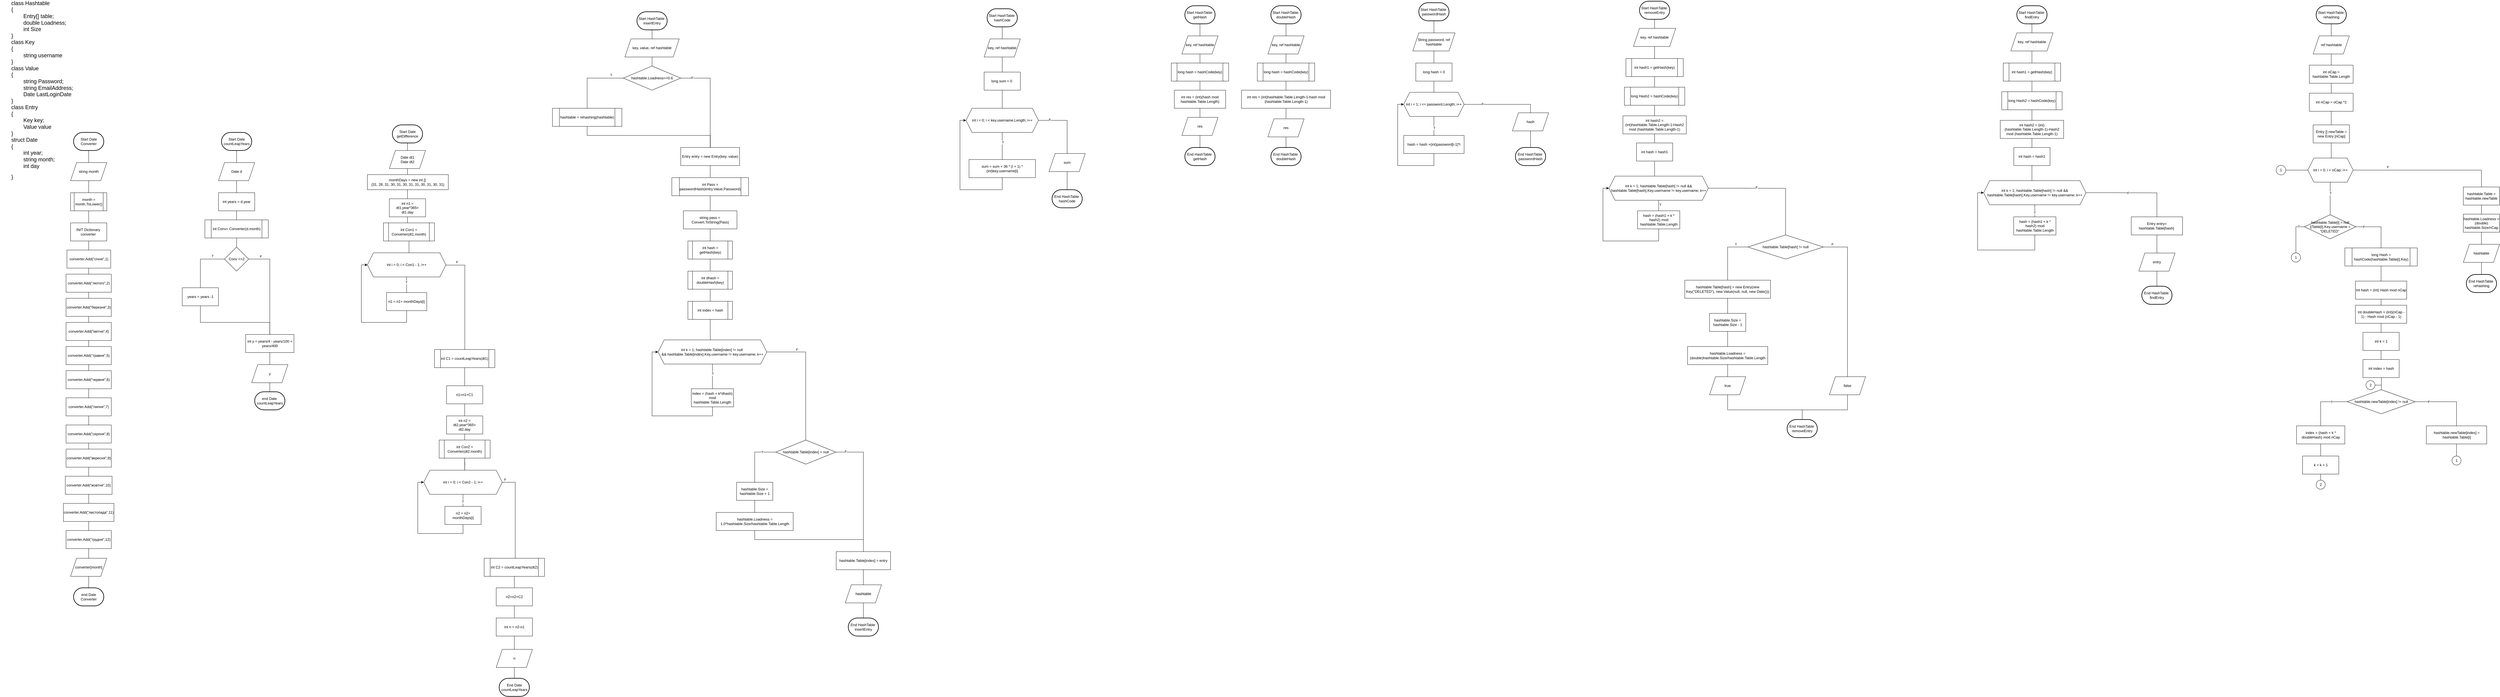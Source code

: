 <mxfile version="13.9.9" type="device"><diagram id="rORjab-MfeOaMRkVy1Dj" name="Страница 1"><mxGraphModel dx="1463" dy="971" grid="1" gridSize="10" guides="1" tooltips="1" connect="1" arrows="1" fold="1" page="1" pageScale="1" pageWidth="827" pageHeight="1169" math="0" shadow="0"><root><mxCell id="0"/><mxCell id="1" parent="0"/><mxCell id="xRBYwudZoVeG7R-qQdx_-6" value="" style="edgeStyle=orthogonalEdgeStyle;rounded=0;orthogonalLoop=1;jettySize=auto;html=1;endArrow=none;endFill=0;" parent="1" source="xRBYwudZoVeG7R-qQdx_-1" target="xRBYwudZoVeG7R-qQdx_-5" edge="1"><mxGeometry relative="1" as="geometry"/></mxCell><mxCell id="xRBYwudZoVeG7R-qQdx_-1" value="Start Date Converter" style="strokeWidth=2;html=1;shape=mxgraph.flowchart.terminator;whiteSpace=wrap;" parent="1" vertex="1"><mxGeometry x="243.75" y="440" width="100" height="60" as="geometry"/></mxCell><mxCell id="xRBYwudZoVeG7R-qQdx_-2" value="&lt;div style=&quot;text-align: left&quot;&gt;&lt;span style=&quot;font-size: 18px&quot;&gt;class Hashtable&lt;/span&gt;&lt;/div&gt;&lt;div style=&quot;text-align: left ; font-size: 18px&quot;&gt;&lt;span&gt;&lt;font style=&quot;font-size: 18px&quot;&gt;{&lt;/font&gt;&lt;/span&gt;&lt;/div&gt;&lt;blockquote style=&quot;margin: 0px 0px 0px 40px ; border: none ; padding: 0px ; font-size: 18px&quot;&gt;&lt;div style=&quot;text-align: left&quot;&gt;&lt;span&gt;&lt;font style=&quot;font-size: 18px&quot;&gt;Entry[] table;&lt;/font&gt;&lt;/span&gt;&lt;/div&gt;&lt;div style=&quot;text-align: left&quot;&gt;&lt;div&gt;double Loadness;&lt;br&gt;int Size&lt;br&gt;&lt;/div&gt;&lt;/div&gt;&lt;/blockquote&gt;&lt;div style=&quot;text-align: left ; font-size: 18px&quot;&gt;&lt;font style=&quot;font-size: 18px&quot;&gt;}&lt;/font&gt;&lt;/div&gt;&lt;div style=&quot;text-align: left ; font-size: 18px&quot;&gt;&lt;font style=&quot;font-size: 18px&quot;&gt;class Key&lt;/font&gt;&lt;/div&gt;&lt;div style=&quot;text-align: left ; font-size: 18px&quot;&gt;&lt;font style=&quot;font-size: 18px&quot;&gt;{&lt;/font&gt;&lt;/div&gt;&lt;blockquote style=&quot;margin: 0 0 0 40px ; border: none ; padding: 0px&quot;&gt;&lt;div style=&quot;text-align: left ; font-size: 18px&quot;&gt;&lt;font style=&quot;font-size: 18px&quot;&gt;string username&lt;br&gt;&lt;/font&gt;&lt;/div&gt;&lt;/blockquote&gt;&lt;div style=&quot;text-align: left ; font-size: 18px&quot;&gt;&lt;font style=&quot;font-size: 18px&quot;&gt;}&lt;/font&gt;&lt;/div&gt;&lt;div style=&quot;text-align: left ; font-size: 18px&quot;&gt;&lt;font style=&quot;font-size: 18px&quot;&gt;class Value&lt;/font&gt;&lt;/div&gt;&lt;div style=&quot;text-align: left ; font-size: 18px&quot;&gt;&lt;font style=&quot;font-size: 18px&quot;&gt;{&lt;/font&gt;&lt;/div&gt;&lt;blockquote style=&quot;margin: 0 0 0 40px ; border: none ; padding: 0px&quot;&gt;&lt;div style=&quot;text-align: left ; font-size: 18px&quot;&gt;&lt;font style=&quot;font-size: 18px&quot;&gt;string Password;&lt;/font&gt;&lt;/div&gt;&lt;div style=&quot;text-align: left ; font-size: 18px&quot;&gt;&lt;font style=&quot;font-size: 18px&quot;&gt;string EmailAddress;&lt;br&gt;Date LastLoginDate&lt;/font&gt;&lt;/div&gt;&lt;/blockquote&gt;&lt;div style=&quot;text-align: left ; font-size: 18px&quot;&gt;&lt;font style=&quot;font-size: 18px&quot;&gt;}&lt;/font&gt;&lt;/div&gt;&lt;div style=&quot;text-align: left ; font-size: 18px&quot;&gt;&lt;font style=&quot;font-size: 18px&quot;&gt;class Entry&lt;/font&gt;&lt;/div&gt;&lt;div style=&quot;text-align: left ; font-size: 18px&quot;&gt;&lt;font style=&quot;font-size: 18px&quot;&gt;{&lt;/font&gt;&lt;/div&gt;&lt;blockquote style=&quot;margin: 0 0 0 40px ; border: none ; padding: 0px&quot;&gt;&lt;div style=&quot;text-align: left ; font-size: 18px&quot;&gt;&lt;font style=&quot;font-size: 18px&quot;&gt;Key key;&lt;br&gt;Value value&lt;/font&gt;&lt;/div&gt;&lt;/blockquote&gt;&lt;div style=&quot;text-align: left ; font-size: 18px&quot;&gt;&lt;font style=&quot;font-size: 18px&quot;&gt;}&lt;br&gt;struct Date&lt;/font&gt;&lt;/div&gt;&lt;div style=&quot;text-align: left ; font-size: 18px&quot;&gt;&lt;font style=&quot;font-size: 18px&quot;&gt;{&lt;/font&gt;&lt;/div&gt;&lt;div style=&quot;text-align: left ; font-size: 18px&quot;&gt;&lt;font style=&quot;font-size: 18px&quot;&gt;&lt;blockquote style=&quot;font-size: 12px ; text-align: center ; margin: 0px 0px 0px 40px ; border: none ; padding: 0px&quot;&gt;&lt;div style=&quot;text-align: left ; font-size: 18px&quot;&gt;int year;&lt;br&gt;string month;&lt;/div&gt;&lt;div style=&quot;text-align: left ; font-size: 18px&quot;&gt;int day&lt;/div&gt;&lt;div&gt;&lt;br&gt;&lt;/div&gt;&lt;/blockquote&gt;&lt;/font&gt;&lt;/div&gt;&lt;div style=&quot;text-align: left ; font-size: 18px&quot;&gt;&lt;font style=&quot;font-size: 18px&quot;&gt;}&lt;/font&gt;&lt;/div&gt;" style="text;html=1;strokeColor=none;fillColor=none;align=center;verticalAlign=middle;whiteSpace=wrap;rounded=0;" parent="1" vertex="1"><mxGeometry y="10" width="280" height="580" as="geometry"/></mxCell><mxCell id="xRBYwudZoVeG7R-qQdx_-8" value="" style="edgeStyle=orthogonalEdgeStyle;rounded=0;orthogonalLoop=1;jettySize=auto;html=1;endArrow=none;endFill=0;" parent="1" source="xRBYwudZoVeG7R-qQdx_-5" edge="1"><mxGeometry relative="1" as="geometry"><mxPoint x="293.75" y="640" as="targetPoint"/></mxGeometry></mxCell><mxCell id="xRBYwudZoVeG7R-qQdx_-5" value="string month" style="shape=parallelogram;perimeter=parallelogramPerimeter;whiteSpace=wrap;html=1;fixedSize=1;" parent="1" vertex="1"><mxGeometry x="233.75" y="540" width="120" height="60" as="geometry"/></mxCell><mxCell id="xRBYwudZoVeG7R-qQdx_-12" value="" style="edgeStyle=orthogonalEdgeStyle;rounded=0;orthogonalLoop=1;jettySize=auto;html=1;endArrow=none;endFill=0;" parent="1" source="xRBYwudZoVeG7R-qQdx_-10" target="xRBYwudZoVeG7R-qQdx_-11" edge="1"><mxGeometry relative="1" as="geometry"/></mxCell><mxCell id="xRBYwudZoVeG7R-qQdx_-10" value="month = &lt;br&gt;month.ToLower()" style="shape=process;whiteSpace=wrap;html=1;backgroundOutline=1;" parent="1" vertex="1"><mxGeometry x="233.75" y="640" width="120" height="60" as="geometry"/></mxCell><mxCell id="xRBYwudZoVeG7R-qQdx_-32" value="" style="edgeStyle=orthogonalEdgeStyle;rounded=0;orthogonalLoop=1;jettySize=auto;html=1;endArrow=none;endFill=0;" parent="1" source="xRBYwudZoVeG7R-qQdx_-11" target="xRBYwudZoVeG7R-qQdx_-15" edge="1"><mxGeometry relative="1" as="geometry"/></mxCell><mxCell id="xRBYwudZoVeG7R-qQdx_-11" value="&lt;font style=&quot;font-size: 12px&quot;&gt;INIT Dictionary&amp;nbsp;&lt;br&gt;converter&amp;nbsp;&lt;/font&gt;" style="rounded=0;whiteSpace=wrap;html=1;" parent="1" vertex="1"><mxGeometry x="233.75" y="740" width="120" height="60" as="geometry"/></mxCell><mxCell id="xRBYwudZoVeG7R-qQdx_-13" value="&lt;span&gt;converter.Add(&quot;січня&quot;,1)&lt;/span&gt;" style="rounded=0;whiteSpace=wrap;html=1;" parent="1" vertex="1"><mxGeometry x="221.75" y="830" width="145" height="60" as="geometry"/></mxCell><mxCell id="xRBYwudZoVeG7R-qQdx_-33" value="" style="edgeStyle=orthogonalEdgeStyle;rounded=0;orthogonalLoop=1;jettySize=auto;html=1;endArrow=none;endFill=0;" parent="1" source="xRBYwudZoVeG7R-qQdx_-15" target="xRBYwudZoVeG7R-qQdx_-17" edge="1"><mxGeometry relative="1" as="geometry"/></mxCell><mxCell id="xRBYwudZoVeG7R-qQdx_-15" value="&lt;span&gt;converter.Add(&quot;лютого&quot;,2)&lt;/span&gt;" style="rounded=0;whiteSpace=wrap;html=1;" parent="1" vertex="1"><mxGeometry x="218.75" y="910" width="150" height="60" as="geometry"/></mxCell><mxCell id="xRBYwudZoVeG7R-qQdx_-16" value="&lt;span&gt;converter.Add(&quot;березня&quot;,3)&lt;/span&gt;" style="rounded=0;whiteSpace=wrap;html=1;" parent="1" vertex="1"><mxGeometry x="218.75" y="990" width="150" height="60" as="geometry"/></mxCell><mxCell id="xRBYwudZoVeG7R-qQdx_-34" value="" style="edgeStyle=orthogonalEdgeStyle;rounded=0;orthogonalLoop=1;jettySize=auto;html=1;endArrow=none;endFill=0;" parent="1" source="xRBYwudZoVeG7R-qQdx_-17" target="xRBYwudZoVeG7R-qQdx_-31" edge="1"><mxGeometry relative="1" as="geometry"/></mxCell><mxCell id="xRBYwudZoVeG7R-qQdx_-17" value="&lt;span&gt;converter.Add(&quot;квітня&quot;,4)&lt;/span&gt;" style="rounded=0;whiteSpace=wrap;html=1;" parent="1" vertex="1"><mxGeometry x="218.75" y="1070" width="150" height="60" as="geometry"/></mxCell><mxCell id="xRBYwudZoVeG7R-qQdx_-52" value="" style="edgeStyle=orthogonalEdgeStyle;rounded=0;orthogonalLoop=1;jettySize=auto;html=1;endArrow=none;endFill=0;" parent="1" source="xRBYwudZoVeG7R-qQdx_-26" target="xRBYwudZoVeG7R-qQdx_-51" edge="1"><mxGeometry relative="1" as="geometry"/></mxCell><mxCell id="xRBYwudZoVeG7R-qQdx_-26" value="&lt;span&gt;converter.Add(&quot;жовтня&quot;,10)&lt;/span&gt;" style="rounded=0;whiteSpace=wrap;html=1;" parent="1" vertex="1"><mxGeometry x="216.25" y="1580" width="155" height="60" as="geometry"/></mxCell><mxCell id="xRBYwudZoVeG7R-qQdx_-39" value="" style="edgeStyle=orthogonalEdgeStyle;rounded=0;orthogonalLoop=1;jettySize=auto;html=1;endArrow=none;endFill=0;" parent="1" source="xRBYwudZoVeG7R-qQdx_-27" target="xRBYwudZoVeG7R-qQdx_-26" edge="1"><mxGeometry relative="1" as="geometry"/></mxCell><mxCell id="xRBYwudZoVeG7R-qQdx_-27" value="&lt;span&gt;converter.Add(&quot;вересня&quot;,9)&lt;/span&gt;" style="rounded=0;whiteSpace=wrap;html=1;" parent="1" vertex="1"><mxGeometry x="218.75" y="1490" width="150" height="60" as="geometry"/></mxCell><mxCell id="xRBYwudZoVeG7R-qQdx_-38" value="" style="edgeStyle=orthogonalEdgeStyle;rounded=0;orthogonalLoop=1;jettySize=auto;html=1;endArrow=none;endFill=0;" parent="1" source="xRBYwudZoVeG7R-qQdx_-28" target="xRBYwudZoVeG7R-qQdx_-27" edge="1"><mxGeometry relative="1" as="geometry"/></mxCell><mxCell id="xRBYwudZoVeG7R-qQdx_-28" value="&lt;span&gt;converter.Add(&quot;серпня&quot;,8)&lt;/span&gt;" style="rounded=0;whiteSpace=wrap;html=1;" parent="1" vertex="1"><mxGeometry x="218.75" y="1410" width="150" height="60" as="geometry"/></mxCell><mxCell id="xRBYwudZoVeG7R-qQdx_-37" value="" style="edgeStyle=orthogonalEdgeStyle;rounded=0;orthogonalLoop=1;jettySize=auto;html=1;endArrow=none;endFill=0;" parent="1" source="xRBYwudZoVeG7R-qQdx_-29" target="xRBYwudZoVeG7R-qQdx_-28" edge="1"><mxGeometry relative="1" as="geometry"/></mxCell><mxCell id="xRBYwudZoVeG7R-qQdx_-29" value="&lt;span&gt;converter.Add(&quot;липня&quot;,7)&lt;/span&gt;" style="rounded=0;whiteSpace=wrap;html=1;" parent="1" vertex="1"><mxGeometry x="218.75" y="1320" width="150" height="60" as="geometry"/></mxCell><mxCell id="xRBYwudZoVeG7R-qQdx_-36" value="" style="edgeStyle=orthogonalEdgeStyle;rounded=0;orthogonalLoop=1;jettySize=auto;html=1;endArrow=none;endFill=0;" parent="1" source="xRBYwudZoVeG7R-qQdx_-30" target="xRBYwudZoVeG7R-qQdx_-29" edge="1"><mxGeometry relative="1" as="geometry"/></mxCell><mxCell id="xRBYwudZoVeG7R-qQdx_-30" value="&lt;span&gt;converter.Add(&quot;червня&quot;,6)&lt;/span&gt;" style="rounded=0;whiteSpace=wrap;html=1;" parent="1" vertex="1"><mxGeometry x="218.75" y="1230" width="150" height="60" as="geometry"/></mxCell><mxCell id="xRBYwudZoVeG7R-qQdx_-35" value="" style="edgeStyle=orthogonalEdgeStyle;rounded=0;orthogonalLoop=1;jettySize=auto;html=1;endArrow=none;endFill=0;" parent="1" source="xRBYwudZoVeG7R-qQdx_-31" target="xRBYwudZoVeG7R-qQdx_-30" edge="1"><mxGeometry relative="1" as="geometry"/></mxCell><mxCell id="xRBYwudZoVeG7R-qQdx_-31" value="&lt;span&gt;converter.Add(&quot;травня&quot;,5)&lt;/span&gt;" style="rounded=0;whiteSpace=wrap;html=1;" parent="1" vertex="1"><mxGeometry x="218.75" y="1150" width="150" height="60" as="geometry"/></mxCell><mxCell id="xRBYwudZoVeG7R-qQdx_-55" value="" style="edgeStyle=orthogonalEdgeStyle;rounded=0;orthogonalLoop=1;jettySize=auto;html=1;endArrow=none;endFill=0;" parent="1" source="xRBYwudZoVeG7R-qQdx_-49" target="xRBYwudZoVeG7R-qQdx_-54" edge="1"><mxGeometry relative="1" as="geometry"/></mxCell><mxCell id="xRBYwudZoVeG7R-qQdx_-49" value="&lt;span&gt;converter.Add(&quot;грудня&quot;,12)&lt;/span&gt;" style="rounded=0;whiteSpace=wrap;html=1;" parent="1" vertex="1"><mxGeometry x="218.75" y="1760" width="150" height="60" as="geometry"/></mxCell><mxCell id="xRBYwudZoVeG7R-qQdx_-53" value="" style="edgeStyle=orthogonalEdgeStyle;rounded=0;orthogonalLoop=1;jettySize=auto;html=1;endArrow=none;endFill=0;" parent="1" source="xRBYwudZoVeG7R-qQdx_-51" target="xRBYwudZoVeG7R-qQdx_-49" edge="1"><mxGeometry relative="1" as="geometry"/></mxCell><mxCell id="xRBYwudZoVeG7R-qQdx_-51" value="&lt;span&gt;converter.Add(&quot;листопада&quot;,11)&lt;/span&gt;" style="rounded=0;whiteSpace=wrap;html=1;" parent="1" vertex="1"><mxGeometry x="210" y="1670" width="167.5" height="60" as="geometry"/></mxCell><mxCell id="xRBYwudZoVeG7R-qQdx_-58" value="" style="edgeStyle=orthogonalEdgeStyle;rounded=0;orthogonalLoop=1;jettySize=auto;html=1;endArrow=none;endFill=0;" parent="1" source="xRBYwudZoVeG7R-qQdx_-54" target="xRBYwudZoVeG7R-qQdx_-56" edge="1"><mxGeometry relative="1" as="geometry"/></mxCell><mxCell id="xRBYwudZoVeG7R-qQdx_-54" value="converter[month]" style="shape=parallelogram;perimeter=parallelogramPerimeter;whiteSpace=wrap;html=1;fixedSize=1;" parent="1" vertex="1"><mxGeometry x="233.75" y="1852" width="120" height="60" as="geometry"/></mxCell><mxCell id="xRBYwudZoVeG7R-qQdx_-56" value="end Date Converter" style="strokeWidth=2;html=1;shape=mxgraph.flowchart.terminator;whiteSpace=wrap;" parent="1" vertex="1"><mxGeometry x="243.75" y="1950" width="100" height="60" as="geometry"/></mxCell><mxCell id="xRBYwudZoVeG7R-qQdx_-61" value="" style="edgeStyle=orthogonalEdgeStyle;rounded=0;orthogonalLoop=1;jettySize=auto;html=1;endArrow=none;endFill=0;" parent="1" source="xRBYwudZoVeG7R-qQdx_-59" target="xRBYwudZoVeG7R-qQdx_-60" edge="1"><mxGeometry relative="1" as="geometry"/></mxCell><mxCell id="xRBYwudZoVeG7R-qQdx_-59" value="&lt;span&gt;Start Date &lt;br&gt;countLeapYears&lt;/span&gt;" style="strokeWidth=2;html=1;shape=mxgraph.flowchart.terminator;whiteSpace=wrap;" parent="1" vertex="1"><mxGeometry x="733.75" y="440" width="100" height="60" as="geometry"/></mxCell><mxCell id="xRBYwudZoVeG7R-qQdx_-63" value="" style="edgeStyle=orthogonalEdgeStyle;rounded=0;orthogonalLoop=1;jettySize=auto;html=1;endArrow=none;endFill=0;" parent="1" source="xRBYwudZoVeG7R-qQdx_-60" target="xRBYwudZoVeG7R-qQdx_-62" edge="1"><mxGeometry relative="1" as="geometry"/></mxCell><mxCell id="xRBYwudZoVeG7R-qQdx_-60" value="Date d" style="shape=parallelogram;perimeter=parallelogramPerimeter;whiteSpace=wrap;html=1;fixedSize=1;" parent="1" vertex="1"><mxGeometry x="723.75" y="540" width="120" height="60" as="geometry"/></mxCell><mxCell id="xRBYwudZoVeG7R-qQdx_-67" value="" style="edgeStyle=orthogonalEdgeStyle;rounded=0;orthogonalLoop=1;jettySize=auto;html=1;endArrow=none;endFill=0;" parent="1" source="xRBYwudZoVeG7R-qQdx_-62" target="xRBYwudZoVeG7R-qQdx_-66" edge="1"><mxGeometry relative="1" as="geometry"/></mxCell><mxCell id="xRBYwudZoVeG7R-qQdx_-62" value="int years = d.year" style="rounded=0;whiteSpace=wrap;html=1;" parent="1" vertex="1"><mxGeometry x="723.75" y="640" width="120" height="60" as="geometry"/></mxCell><mxCell id="xRBYwudZoVeG7R-qQdx_-70" style="edgeStyle=orthogonalEdgeStyle;rounded=0;orthogonalLoop=1;jettySize=auto;html=1;endArrow=none;endFill=0;" parent="1" source="xRBYwudZoVeG7R-qQdx_-64" target="xRBYwudZoVeG7R-qQdx_-69" edge="1"><mxGeometry relative="1" as="geometry"/></mxCell><mxCell id="xRBYwudZoVeG7R-qQdx_-71" value="T" style="edgeLabel;html=1;align=center;verticalAlign=middle;resizable=0;points=[];" parent="xRBYwudZoVeG7R-qQdx_-70" vertex="1" connectable="0"><mxGeometry x="-0.425" y="1" relative="1" as="geometry"><mxPoint x="10" y="-11" as="offset"/></mxGeometry></mxCell><mxCell id="xRBYwudZoVeG7R-qQdx_-78" style="edgeStyle=orthogonalEdgeStyle;rounded=0;orthogonalLoop=1;jettySize=auto;html=1;endArrow=none;endFill=0;" parent="1" source="xRBYwudZoVeG7R-qQdx_-64" target="xRBYwudZoVeG7R-qQdx_-76" edge="1"><mxGeometry relative="1" as="geometry"><Array as="points"><mxPoint x="783.75" y="860"/><mxPoint x="893.75" y="860"/></Array></mxGeometry></mxCell><mxCell id="xRBYwudZoVeG7R-qQdx_-80" value="F" style="edgeLabel;html=1;align=center;verticalAlign=middle;resizable=0;points=[];" parent="xRBYwudZoVeG7R-qQdx_-78" vertex="1" connectable="0"><mxGeometry x="-0.385" y="2" relative="1" as="geometry"><mxPoint x="-32" y="-38" as="offset"/></mxGeometry></mxCell><mxCell id="xRBYwudZoVeG7R-qQdx_-64" value="Conv &amp;lt;=2" style="rhombus;whiteSpace=wrap;html=1;" parent="1" vertex="1"><mxGeometry x="743.75" y="820" width="80" height="80" as="geometry"/></mxCell><mxCell id="xRBYwudZoVeG7R-qQdx_-68" value="" style="edgeStyle=orthogonalEdgeStyle;rounded=0;orthogonalLoop=1;jettySize=auto;html=1;endArrow=none;endFill=0;" parent="1" source="xRBYwudZoVeG7R-qQdx_-66" target="xRBYwudZoVeG7R-qQdx_-64" edge="1"><mxGeometry relative="1" as="geometry"/></mxCell><mxCell id="xRBYwudZoVeG7R-qQdx_-66" value="int Conv= Converter(d.month)" style="shape=process;whiteSpace=wrap;html=1;backgroundOutline=1;" parent="1" vertex="1"><mxGeometry x="678.75" y="730" width="210" height="60" as="geometry"/></mxCell><mxCell id="xRBYwudZoVeG7R-qQdx_-77" style="edgeStyle=orthogonalEdgeStyle;rounded=0;orthogonalLoop=1;jettySize=auto;html=1;endArrow=none;endFill=0;" parent="1" source="xRBYwudZoVeG7R-qQdx_-69" target="xRBYwudZoVeG7R-qQdx_-76" edge="1"><mxGeometry relative="1" as="geometry"><Array as="points"><mxPoint x="663.75" y="1070"/><mxPoint x="893.75" y="1070"/></Array></mxGeometry></mxCell><mxCell id="xRBYwudZoVeG7R-qQdx_-69" value="years = years -1" style="rounded=0;whiteSpace=wrap;html=1;" parent="1" vertex="1"><mxGeometry x="603.75" y="955" width="120" height="60" as="geometry"/></mxCell><mxCell id="xRBYwudZoVeG7R-qQdx_-82" value="" style="edgeStyle=orthogonalEdgeStyle;rounded=0;orthogonalLoop=1;jettySize=auto;html=1;endArrow=none;endFill=0;" parent="1" source="xRBYwudZoVeG7R-qQdx_-72" target="xRBYwudZoVeG7R-qQdx_-81" edge="1"><mxGeometry relative="1" as="geometry"/></mxCell><mxCell id="xRBYwudZoVeG7R-qQdx_-72" value="y" style="shape=parallelogram;perimeter=parallelogramPerimeter;whiteSpace=wrap;html=1;fixedSize=1;" parent="1" vertex="1"><mxGeometry x="833.75" y="1210" width="120" height="60" as="geometry"/></mxCell><mxCell id="xRBYwudZoVeG7R-qQdx_-79" value="" style="edgeStyle=orthogonalEdgeStyle;rounded=0;orthogonalLoop=1;jettySize=auto;html=1;endArrow=none;endFill=0;" parent="1" source="xRBYwudZoVeG7R-qQdx_-76" target="xRBYwudZoVeG7R-qQdx_-72" edge="1"><mxGeometry relative="1" as="geometry"/></mxCell><mxCell id="xRBYwudZoVeG7R-qQdx_-76" value="int y = years/4 - years/100 + years/400" style="rounded=0;whiteSpace=wrap;html=1;" parent="1" vertex="1"><mxGeometry x="813.75" y="1110" width="160" height="60" as="geometry"/></mxCell><mxCell id="xRBYwudZoVeG7R-qQdx_-81" value="end Date&amp;nbsp;&lt;br&gt;countLeapYears" style="strokeWidth=2;html=1;shape=mxgraph.flowchart.terminator;whiteSpace=wrap;" parent="1" vertex="1"><mxGeometry x="843.75" y="1300" width="100" height="60" as="geometry"/></mxCell><mxCell id="xRBYwudZoVeG7R-qQdx_-85" value="" style="edgeStyle=orthogonalEdgeStyle;rounded=0;orthogonalLoop=1;jettySize=auto;html=1;endArrow=none;endFill=0;" parent="1" source="xRBYwudZoVeG7R-qQdx_-83" target="xRBYwudZoVeG7R-qQdx_-84" edge="1"><mxGeometry relative="1" as="geometry"/></mxCell><mxCell id="xRBYwudZoVeG7R-qQdx_-83" value="&lt;span&gt;Start Date &lt;br&gt;getDifference&lt;/span&gt;" style="strokeWidth=2;html=1;shape=mxgraph.flowchart.terminator;whiteSpace=wrap;" parent="1" vertex="1"><mxGeometry x="1299.76" y="415" width="100" height="60" as="geometry"/></mxCell><mxCell id="xRBYwudZoVeG7R-qQdx_-87" value="" style="edgeStyle=orthogonalEdgeStyle;rounded=0;orthogonalLoop=1;jettySize=auto;html=1;endArrow=none;endFill=0;" parent="1" source="xRBYwudZoVeG7R-qQdx_-84" target="xRBYwudZoVeG7R-qQdx_-86" edge="1"><mxGeometry relative="1" as="geometry"/></mxCell><mxCell id="xRBYwudZoVeG7R-qQdx_-84" value="Date dt1&lt;br&gt;Date dt2" style="shape=parallelogram;perimeter=parallelogramPerimeter;whiteSpace=wrap;html=1;fixedSize=1;" parent="1" vertex="1"><mxGeometry x="1289.76" y="500" width="120" height="60" as="geometry"/></mxCell><mxCell id="xRBYwudZoVeG7R-qQdx_-91" value="" style="edgeStyle=orthogonalEdgeStyle;rounded=0;orthogonalLoop=1;jettySize=auto;html=1;endArrow=none;endFill=0;" parent="1" source="xRBYwudZoVeG7R-qQdx_-86" target="xRBYwudZoVeG7R-qQdx_-90" edge="1"><mxGeometry relative="1" as="geometry"/></mxCell><mxCell id="xRBYwudZoVeG7R-qQdx_-86" value="int n1 = dt1.year*365+&lt;br&gt;dt1.day" style="rounded=0;whiteSpace=wrap;html=1;" parent="1" vertex="1"><mxGeometry x="1289.76" y="660" width="120" height="60" as="geometry"/></mxCell><mxCell id="xRBYwudZoVeG7R-qQdx_-93" value="" style="edgeStyle=orthogonalEdgeStyle;rounded=0;orthogonalLoop=1;jettySize=auto;html=1;endArrow=none;endFill=0;" parent="1" source="xRBYwudZoVeG7R-qQdx_-90" edge="1"><mxGeometry relative="1" as="geometry"><mxPoint x="1354.765" y="840.005" as="targetPoint"/></mxGeometry></mxCell><mxCell id="xRBYwudZoVeG7R-qQdx_-90" value="int Con1 = Converter(dt1.month)" style="shape=process;whiteSpace=wrap;html=1;backgroundOutline=1;" parent="1" vertex="1"><mxGeometry x="1270.25" y="740" width="169" height="60" as="geometry"/></mxCell><mxCell id="xRBYwudZoVeG7R-qQdx_-102" value="F" style="edgeStyle=orthogonalEdgeStyle;rounded=0;orthogonalLoop=1;jettySize=auto;html=1;endArrow=none;endFill=0;" parent="1" target="xRBYwudZoVeG7R-qQdx_-99" edge="1"><mxGeometry x="-0.745" y="10" relative="1" as="geometry"><Array as="points"><mxPoint x="1539.75" y="880"/></Array><mxPoint as="offset"/><mxPoint x="1469" y="880" as="sourcePoint"/></mxGeometry></mxCell><mxCell id="pzUyJan0WmJ1zX0jM-oR-43" style="edgeStyle=orthogonalEdgeStyle;rounded=0;orthogonalLoop=1;jettySize=auto;html=1;entryX=0;entryY=0.5;entryDx=0;entryDy=0;endArrow=classic;endFill=1;" parent="1" source="xRBYwudZoVeG7R-qQdx_-94" target="pzUyJan0WmJ1zX0jM-oR-41" edge="1"><mxGeometry relative="1" as="geometry"><Array as="points"><mxPoint x="1347" y="1070"/><mxPoint x="1197" y="1070"/><mxPoint x="1197" y="879"/></Array></mxGeometry></mxCell><mxCell id="xRBYwudZoVeG7R-qQdx_-94" value="n1 = n1+ monthDays[i]" style="rounded=0;whiteSpace=wrap;html=1;" parent="1" vertex="1"><mxGeometry x="1280.37" y="971" width="133.25" height="60" as="geometry"/></mxCell><mxCell id="xRBYwudZoVeG7R-qQdx_-110" value="" style="edgeStyle=orthogonalEdgeStyle;rounded=0;orthogonalLoop=1;jettySize=auto;html=1;endArrow=none;endFill=0;" parent="1" source="xRBYwudZoVeG7R-qQdx_-98" target="xRBYwudZoVeG7R-qQdx_-109" edge="1"><mxGeometry relative="1" as="geometry"/></mxCell><mxCell id="xRBYwudZoVeG7R-qQdx_-98" value="n1=n1+C1" style="rounded=0;whiteSpace=wrap;html=1;" parent="1" vertex="1"><mxGeometry x="1479.25" y="1280" width="120" height="60" as="geometry"/></mxCell><mxCell id="xRBYwudZoVeG7R-qQdx_-100" value="" style="edgeStyle=orthogonalEdgeStyle;rounded=0;orthogonalLoop=1;jettySize=auto;html=1;endArrow=none;endFill=0;" parent="1" source="xRBYwudZoVeG7R-qQdx_-99" target="xRBYwudZoVeG7R-qQdx_-98" edge="1"><mxGeometry relative="1" as="geometry"/></mxCell><mxCell id="xRBYwudZoVeG7R-qQdx_-99" value="int C1 =&amp;nbsp;countLeapYears(dt1)" style="shape=process;whiteSpace=wrap;html=1;backgroundOutline=1;" parent="1" vertex="1"><mxGeometry x="1439.25" y="1160" width="200" height="60" as="geometry"/></mxCell><mxCell id="xRBYwudZoVeG7R-qQdx_-114" value="" style="edgeStyle=orthogonalEdgeStyle;rounded=0;orthogonalLoop=1;jettySize=auto;html=1;endArrow=none;endFill=0;" parent="1" source="xRBYwudZoVeG7R-qQdx_-109" target="xRBYwudZoVeG7R-qQdx_-112" edge="1"><mxGeometry relative="1" as="geometry"/></mxCell><mxCell id="xRBYwudZoVeG7R-qQdx_-109" value="int n2 = dt2.year*365+&lt;br&gt;dt2.day" style="rounded=0;whiteSpace=wrap;html=1;" parent="1" vertex="1"><mxGeometry x="1479.25" y="1380" width="120" height="60" as="geometry"/></mxCell><mxCell id="xRBYwudZoVeG7R-qQdx_-124" value="" style="edgeStyle=orthogonalEdgeStyle;rounded=0;orthogonalLoop=1;jettySize=auto;html=1;endArrow=none;endFill=0;" parent="1" target="xRBYwudZoVeG7R-qQdx_-112" edge="1"><mxGeometry relative="1" as="geometry"><mxPoint x="1539.25" y="1560" as="sourcePoint"/></mxGeometry></mxCell><mxCell id="xRBYwudZoVeG7R-qQdx_-128" style="edgeStyle=orthogonalEdgeStyle;rounded=0;orthogonalLoop=1;jettySize=auto;html=1;entryX=0.617;entryY=0.03;entryDx=0;entryDy=0;entryPerimeter=0;endArrow=none;endFill=0;" parent="1" target="xRBYwudZoVeG7R-qQdx_-118" edge="1"><mxGeometry relative="1" as="geometry"><Array as="points"><mxPoint x="1706.75" y="1600"/></Array><mxPoint x="1653.5" y="1600.0" as="sourcePoint"/></mxGeometry></mxCell><mxCell id="xRBYwudZoVeG7R-qQdx_-113" value="" style="edgeStyle=orthogonalEdgeStyle;rounded=0;orthogonalLoop=1;jettySize=auto;html=1;endArrow=none;endFill=0;" parent="1" source="xRBYwudZoVeG7R-qQdx_-112" edge="1"><mxGeometry relative="1" as="geometry"><mxPoint x="1539.25" y="1560" as="targetPoint"/></mxGeometry></mxCell><mxCell id="xRBYwudZoVeG7R-qQdx_-112" value="int Con2 = Converter(dt2.month)" style="shape=process;whiteSpace=wrap;html=1;backgroundOutline=1;" parent="1" vertex="1"><mxGeometry x="1454.75" y="1460" width="169" height="60" as="geometry"/></mxCell><mxCell id="pzUyJan0WmJ1zX0jM-oR-47" style="edgeStyle=orthogonalEdgeStyle;rounded=0;orthogonalLoop=1;jettySize=auto;html=1;entryX=0;entryY=0.5;entryDx=0;entryDy=0;endArrow=classic;endFill=1;" parent="1" source="xRBYwudZoVeG7R-qQdx_-115" target="pzUyJan0WmJ1zX0jM-oR-45" edge="1"><mxGeometry relative="1" as="geometry"><Array as="points"><mxPoint x="1534" y="1770"/><mxPoint x="1384" y="1770"/><mxPoint x="1384" y="1600"/></Array></mxGeometry></mxCell><mxCell id="xRBYwudZoVeG7R-qQdx_-115" value="&lt;span&gt;n2 = n2+ monthDays[i]&lt;/span&gt;" style="rounded=0;whiteSpace=wrap;html=1;" parent="1" vertex="1"><mxGeometry x="1473.75" y="1680" width="120" height="60" as="geometry"/></mxCell><mxCell id="xRBYwudZoVeG7R-qQdx_-129" value="" style="edgeStyle=orthogonalEdgeStyle;rounded=0;orthogonalLoop=1;jettySize=auto;html=1;endArrow=none;endFill=0;" parent="1" source="xRBYwudZoVeG7R-qQdx_-118" target="xRBYwudZoVeG7R-qQdx_-127" edge="1"><mxGeometry relative="1" as="geometry"/></mxCell><mxCell id="xRBYwudZoVeG7R-qQdx_-118" value="int C2 =&amp;nbsp;countLeapYears(dt2)" style="shape=process;whiteSpace=wrap;html=1;backgroundOutline=1;" parent="1" vertex="1"><mxGeometry x="1603.75" y="1852" width="200" height="60" as="geometry"/></mxCell><mxCell id="xRBYwudZoVeG7R-qQdx_-126" value="F" style="edgeLabel;html=1;align=center;verticalAlign=middle;resizable=0;points=[];" parent="1" vertex="1" connectable="0"><mxGeometry x="1409.762" y="1608" as="geometry"><mxPoint x="263" y="-17" as="offset"/></mxGeometry></mxCell><mxCell id="xRBYwudZoVeG7R-qQdx_-131" value="" style="edgeStyle=orthogonalEdgeStyle;rounded=0;orthogonalLoop=1;jettySize=auto;html=1;endArrow=none;endFill=0;" parent="1" source="xRBYwudZoVeG7R-qQdx_-127" target="xRBYwudZoVeG7R-qQdx_-130" edge="1"><mxGeometry relative="1" as="geometry"/></mxCell><mxCell id="xRBYwudZoVeG7R-qQdx_-127" value="n2=n2+C2" style="rounded=0;whiteSpace=wrap;html=1;" parent="1" vertex="1"><mxGeometry x="1643.75" y="1950" width="120" height="60" as="geometry"/></mxCell><mxCell id="xRBYwudZoVeG7R-qQdx_-133" value="" style="edgeStyle=orthogonalEdgeStyle;rounded=0;orthogonalLoop=1;jettySize=auto;html=1;endArrow=none;endFill=0;" parent="1" source="xRBYwudZoVeG7R-qQdx_-130" target="xRBYwudZoVeG7R-qQdx_-132" edge="1"><mxGeometry relative="1" as="geometry"/></mxCell><mxCell id="xRBYwudZoVeG7R-qQdx_-130" value="int n = n2-n1" style="rounded=0;whiteSpace=wrap;html=1;" parent="1" vertex="1"><mxGeometry x="1643.75" y="2050" width="120" height="60" as="geometry"/></mxCell><mxCell id="xRBYwudZoVeG7R-qQdx_-135" value="" style="edgeStyle=orthogonalEdgeStyle;rounded=0;orthogonalLoop=1;jettySize=auto;html=1;endArrow=none;endFill=0;" parent="1" source="xRBYwudZoVeG7R-qQdx_-132" target="xRBYwudZoVeG7R-qQdx_-134" edge="1"><mxGeometry relative="1" as="geometry"/></mxCell><mxCell id="xRBYwudZoVeG7R-qQdx_-132" value="n" style="shape=parallelogram;perimeter=parallelogramPerimeter;whiteSpace=wrap;html=1;fixedSize=1;" parent="1" vertex="1"><mxGeometry x="1643.75" y="2154" width="120" height="60" as="geometry"/></mxCell><mxCell id="xRBYwudZoVeG7R-qQdx_-134" value="&lt;span&gt;End Date &lt;br&gt;countLeapYears&lt;/span&gt;" style="strokeWidth=2;html=1;shape=mxgraph.flowchart.terminator;whiteSpace=wrap;" parent="1" vertex="1"><mxGeometry x="1653.5" y="2250" width="100" height="60" as="geometry"/></mxCell><mxCell id="xRBYwudZoVeG7R-qQdx_-138" value="" style="edgeStyle=orthogonalEdgeStyle;rounded=0;orthogonalLoop=1;jettySize=auto;html=1;endArrow=none;endFill=0;" parent="1" source="xRBYwudZoVeG7R-qQdx_-136" target="xRBYwudZoVeG7R-qQdx_-137" edge="1"><mxGeometry relative="1" as="geometry"/></mxCell><mxCell id="xRBYwudZoVeG7R-qQdx_-136" value="&lt;span&gt;Start HashTable&amp;nbsp;&lt;br&gt;insertEntry&lt;/span&gt;" style="strokeWidth=2;html=1;shape=mxgraph.flowchart.terminator;whiteSpace=wrap;" parent="1" vertex="1"><mxGeometry x="2110" y="40" width="100" height="60" as="geometry"/></mxCell><mxCell id="xRBYwudZoVeG7R-qQdx_-141" value="" style="edgeStyle=orthogonalEdgeStyle;rounded=0;orthogonalLoop=1;jettySize=auto;html=1;endArrow=none;endFill=0;" parent="1" source="xRBYwudZoVeG7R-qQdx_-137" target="xRBYwudZoVeG7R-qQdx_-140" edge="1"><mxGeometry relative="1" as="geometry"/></mxCell><mxCell id="xRBYwudZoVeG7R-qQdx_-137" value="&lt;font style=&quot;font-size: 12px&quot;&gt;key, value, ref hashtable&lt;/font&gt;" style="shape=parallelogram;perimeter=parallelogramPerimeter;whiteSpace=wrap;html=1;fixedSize=1;" parent="1" vertex="1"><mxGeometry x="2070" y="130" width="180" height="60" as="geometry"/></mxCell><mxCell id="xRBYwudZoVeG7R-qQdx_-143" style="edgeStyle=orthogonalEdgeStyle;rounded=0;orthogonalLoop=1;jettySize=auto;html=1;endArrow=none;endFill=0;" parent="1" source="xRBYwudZoVeG7R-qQdx_-140" target="xRBYwudZoVeG7R-qQdx_-142" edge="1"><mxGeometry relative="1" as="geometry"/></mxCell><mxCell id="xRBYwudZoVeG7R-qQdx_-148" value="T" style="edgeLabel;html=1;align=center;verticalAlign=middle;resizable=0;points=[];" parent="xRBYwudZoVeG7R-qQdx_-143" vertex="1" connectable="0"><mxGeometry x="-0.626" y="2" relative="1" as="geometry"><mxPoint y="-12.03" as="offset"/></mxGeometry></mxCell><mxCell id="xRBYwudZoVeG7R-qQdx_-152" style="edgeStyle=orthogonalEdgeStyle;rounded=0;orthogonalLoop=1;jettySize=auto;html=1;entryX=0.5;entryY=0;entryDx=0;entryDy=0;endArrow=none;endFill=0;" parent="1" source="xRBYwudZoVeG7R-qQdx_-140" target="xRBYwudZoVeG7R-qQdx_-144" edge="1"><mxGeometry relative="1" as="geometry"><Array as="points"><mxPoint x="2352" y="260"/></Array></mxGeometry></mxCell><mxCell id="xRBYwudZoVeG7R-qQdx_-153" value="F" style="edgeLabel;html=1;align=center;verticalAlign=middle;resizable=0;points=[];" parent="xRBYwudZoVeG7R-qQdx_-152" vertex="1" connectable="0"><mxGeometry x="-0.768" y="1" relative="1" as="geometry"><mxPoint as="offset"/></mxGeometry></mxCell><mxCell id="xRBYwudZoVeG7R-qQdx_-140" value="hashtable.Loadness&amp;gt;=0.6" style="rhombus;whiteSpace=wrap;html=1;" parent="1" vertex="1"><mxGeometry x="2065" y="220" width="190" height="80" as="geometry"/></mxCell><mxCell id="xRBYwudZoVeG7R-qQdx_-145" style="edgeStyle=orthogonalEdgeStyle;rounded=0;orthogonalLoop=1;jettySize=auto;html=1;endArrow=none;endFill=0;" parent="1" source="xRBYwudZoVeG7R-qQdx_-142" target="xRBYwudZoVeG7R-qQdx_-144" edge="1"><mxGeometry relative="1" as="geometry"><Array as="points"><mxPoint x="1945" y="450"/><mxPoint x="2353" y="450"/></Array></mxGeometry></mxCell><mxCell id="xRBYwudZoVeG7R-qQdx_-142" value="hashtable = rehashing(hashtable)" style="shape=process;whiteSpace=wrap;html=1;backgroundOutline=1;" parent="1" vertex="1"><mxGeometry x="1830" y="360" width="230" height="60" as="geometry"/></mxCell><mxCell id="xRBYwudZoVeG7R-qQdx_-151" value="" style="edgeStyle=orthogonalEdgeStyle;rounded=0;orthogonalLoop=1;jettySize=auto;html=1;endArrow=none;endFill=0;" parent="1" source="xRBYwudZoVeG7R-qQdx_-144" target="xRBYwudZoVeG7R-qQdx_-150" edge="1"><mxGeometry relative="1" as="geometry"/></mxCell><mxCell id="xRBYwudZoVeG7R-qQdx_-144" value="Entry entry = new Entry(key. value)" style="rounded=0;whiteSpace=wrap;html=1;" parent="1" vertex="1"><mxGeometry x="2255" y="490" width="195" height="60" as="geometry"/></mxCell><mxCell id="xRBYwudZoVeG7R-qQdx_-157" value="" style="edgeStyle=orthogonalEdgeStyle;rounded=0;orthogonalLoop=1;jettySize=auto;html=1;endArrow=none;endFill=0;" parent="1" source="xRBYwudZoVeG7R-qQdx_-150" target="xRBYwudZoVeG7R-qQdx_-156" edge="1"><mxGeometry relative="1" as="geometry"/></mxCell><mxCell id="xRBYwudZoVeG7R-qQdx_-150" value="int Pass = &lt;br&gt;passwordHash(entry.Value.Password)" style="shape=process;whiteSpace=wrap;html=1;backgroundOutline=1;" parent="1" vertex="1"><mxGeometry x="2225.47" y="590" width="254.06" height="60" as="geometry"/></mxCell><mxCell id="xRBYwudZoVeG7R-qQdx_-159" value="" style="edgeStyle=orthogonalEdgeStyle;rounded=0;orthogonalLoop=1;jettySize=auto;html=1;endArrow=none;endFill=0;" parent="1" source="xRBYwudZoVeG7R-qQdx_-156" target="xRBYwudZoVeG7R-qQdx_-158" edge="1"><mxGeometry relative="1" as="geometry"/></mxCell><mxCell id="xRBYwudZoVeG7R-qQdx_-156" value="string pass =&amp;nbsp;&lt;br&gt;Convert.ToString(Pass)" style="rounded=0;whiteSpace=wrap;html=1;" parent="1" vertex="1"><mxGeometry x="2263.75" y="700" width="177.5" height="60" as="geometry"/></mxCell><mxCell id="xRBYwudZoVeG7R-qQdx_-161" value="" style="edgeStyle=orthogonalEdgeStyle;rounded=0;orthogonalLoop=1;jettySize=auto;html=1;endArrow=none;endFill=0;" parent="1" source="xRBYwudZoVeG7R-qQdx_-158" target="xRBYwudZoVeG7R-qQdx_-160" edge="1"><mxGeometry relative="1" as="geometry"/></mxCell><mxCell id="xRBYwudZoVeG7R-qQdx_-158" value="int hash = getHash(key)" style="shape=process;whiteSpace=wrap;html=1;backgroundOutline=1;" parent="1" vertex="1"><mxGeometry x="2278.75" y="800" width="147.5" height="60" as="geometry"/></mxCell><mxCell id="xRBYwudZoVeG7R-qQdx_-163" value="" style="edgeStyle=orthogonalEdgeStyle;rounded=0;orthogonalLoop=1;jettySize=auto;html=1;endArrow=none;endFill=0;" parent="1" source="xRBYwudZoVeG7R-qQdx_-160" target="xRBYwudZoVeG7R-qQdx_-162" edge="1"><mxGeometry relative="1" as="geometry"/></mxCell><mxCell id="xRBYwudZoVeG7R-qQdx_-160" value="int dhash = doubleHash(key)" style="shape=process;whiteSpace=wrap;html=1;backgroundOutline=1;" parent="1" vertex="1"><mxGeometry x="2278.75" y="900" width="147.5" height="60" as="geometry"/></mxCell><mxCell id="xRBYwudZoVeG7R-qQdx_-166" value="" style="edgeStyle=orthogonalEdgeStyle;rounded=0;orthogonalLoop=1;jettySize=auto;html=1;endArrow=none;endFill=0;" parent="1" source="xRBYwudZoVeG7R-qQdx_-162" edge="1"><mxGeometry relative="1" as="geometry"><mxPoint x="2353" y="1128.019" as="targetPoint"/></mxGeometry></mxCell><mxCell id="xRBYwudZoVeG7R-qQdx_-162" value="int index = hash" style="shape=process;whiteSpace=wrap;html=1;backgroundOutline=1;" parent="1" vertex="1"><mxGeometry x="2278.75" y="1000" width="147.5" height="60" as="geometry"/></mxCell><mxCell id="xRBYwudZoVeG7R-qQdx_-177" style="edgeStyle=orthogonalEdgeStyle;rounded=0;orthogonalLoop=1;jettySize=auto;html=1;endArrow=none;endFill=0;" parent="1" target="xRBYwudZoVeG7R-qQdx_-176" edge="1"><mxGeometry relative="1" as="geometry"><Array as="points"><mxPoint x="2669" y="1168"/></Array><mxPoint x="2611" y="1168" as="sourcePoint"/></mxGeometry></mxCell><mxCell id="xRBYwudZoVeG7R-qQdx_-178" value="F" style="edgeLabel;html=1;align=center;verticalAlign=middle;resizable=0;points=[];" parent="xRBYwudZoVeG7R-qQdx_-177" vertex="1" connectable="0"><mxGeometry x="-0.76" y="-3" relative="1" as="geometry"><mxPoint x="-12.92" y="-11" as="offset"/></mxGeometry></mxCell><mxCell id="pzUyJan0WmJ1zX0jM-oR-39" style="edgeStyle=orthogonalEdgeStyle;rounded=0;orthogonalLoop=1;jettySize=auto;html=1;entryX=0;entryY=0.5;entryDx=0;entryDy=0;endArrow=classic;endFill=1;" parent="1" source="xRBYwudZoVeG7R-qQdx_-167" target="pzUyJan0WmJ1zX0jM-oR-34" edge="1"><mxGeometry relative="1" as="geometry"><Array as="points"><mxPoint x="2360" y="1380"/><mxPoint x="2160" y="1380"/><mxPoint x="2160" y="1168"/></Array></mxGeometry></mxCell><mxCell id="xRBYwudZoVeG7R-qQdx_-167" value="index = (hash + k*dhash) mod hashtable.Table.Length" style="rounded=0;whiteSpace=wrap;html=1;" parent="1" vertex="1"><mxGeometry x="2290" y="1290" width="140" height="60" as="geometry"/></mxCell><mxCell id="xRBYwudZoVeG7R-qQdx_-180" style="edgeStyle=orthogonalEdgeStyle;rounded=0;orthogonalLoop=1;jettySize=auto;html=1;endArrow=none;endFill=0;" parent="1" source="xRBYwudZoVeG7R-qQdx_-176" target="xRBYwudZoVeG7R-qQdx_-179" edge="1"><mxGeometry relative="1" as="geometry"/></mxCell><mxCell id="xRBYwudZoVeG7R-qQdx_-185" value="T" style="edgeLabel;html=1;align=center;verticalAlign=middle;resizable=0;points=[];" parent="xRBYwudZoVeG7R-qQdx_-180" vertex="1" connectable="0"><mxGeometry x="-0.465" relative="1" as="geometry"><mxPoint as="offset"/></mxGeometry></mxCell><mxCell id="xRBYwudZoVeG7R-qQdx_-184" style="edgeStyle=orthogonalEdgeStyle;rounded=0;orthogonalLoop=1;jettySize=auto;html=1;endArrow=none;endFill=0;" parent="1" source="xRBYwudZoVeG7R-qQdx_-176" target="xRBYwudZoVeG7R-qQdx_-183" edge="1"><mxGeometry relative="1" as="geometry"/></mxCell><mxCell id="xRBYwudZoVeG7R-qQdx_-186" value="F" style="edgeLabel;html=1;align=center;verticalAlign=middle;resizable=0;points=[];" parent="xRBYwudZoVeG7R-qQdx_-184" vertex="1" connectable="0"><mxGeometry x="-0.851" y="2" relative="1" as="geometry"><mxPoint as="offset"/></mxGeometry></mxCell><mxCell id="xRBYwudZoVeG7R-qQdx_-176" value="hashtable.Table[index] = null" style="rhombus;whiteSpace=wrap;html=1;" parent="1" vertex="1"><mxGeometry x="2570" y="1460" width="198.75" height="80" as="geometry"/></mxCell><mxCell id="xRBYwudZoVeG7R-qQdx_-182" value="" style="edgeStyle=orthogonalEdgeStyle;rounded=0;orthogonalLoop=1;jettySize=auto;html=1;endArrow=none;endFill=0;" parent="1" source="xRBYwudZoVeG7R-qQdx_-179" target="xRBYwudZoVeG7R-qQdx_-181" edge="1"><mxGeometry relative="1" as="geometry"/></mxCell><mxCell id="xRBYwudZoVeG7R-qQdx_-179" value="hashtable.Size = &lt;br&gt;hashtable.Size + 1" style="rounded=0;whiteSpace=wrap;html=1;" parent="1" vertex="1"><mxGeometry x="2440" y="1600" width="120" height="60" as="geometry"/></mxCell><mxCell id="xRBYwudZoVeG7R-qQdx_-187" style="edgeStyle=orthogonalEdgeStyle;rounded=0;orthogonalLoop=1;jettySize=auto;html=1;endArrow=none;endFill=0;" parent="1" source="xRBYwudZoVeG7R-qQdx_-181" target="xRBYwudZoVeG7R-qQdx_-183" edge="1"><mxGeometry relative="1" as="geometry"><Array as="points"><mxPoint x="2500" y="1790"/><mxPoint x="2860" y="1790"/></Array></mxGeometry></mxCell><mxCell id="xRBYwudZoVeG7R-qQdx_-181" value="hashtable.Loadness = 1.0*hashtable.Size/hashtable.Table.Length" style="rounded=0;whiteSpace=wrap;html=1;" parent="1" vertex="1"><mxGeometry x="2372.5" y="1700" width="255" height="60" as="geometry"/></mxCell><mxCell id="xRBYwudZoVeG7R-qQdx_-189" value="" style="edgeStyle=orthogonalEdgeStyle;rounded=0;orthogonalLoop=1;jettySize=auto;html=1;endArrow=none;endFill=0;" parent="1" source="xRBYwudZoVeG7R-qQdx_-183" target="xRBYwudZoVeG7R-qQdx_-188" edge="1"><mxGeometry relative="1" as="geometry"/></mxCell><mxCell id="xRBYwudZoVeG7R-qQdx_-183" value="hashtable.Table[index] = entry" style="rounded=0;whiteSpace=wrap;html=1;" parent="1" vertex="1"><mxGeometry x="2770" y="1830" width="180" height="60" as="geometry"/></mxCell><mxCell id="xRBYwudZoVeG7R-qQdx_-191" value="" style="edgeStyle=orthogonalEdgeStyle;rounded=0;orthogonalLoop=1;jettySize=auto;html=1;endArrow=none;endFill=0;" parent="1" source="xRBYwudZoVeG7R-qQdx_-188" target="xRBYwudZoVeG7R-qQdx_-190" edge="1"><mxGeometry relative="1" as="geometry"/></mxCell><mxCell id="xRBYwudZoVeG7R-qQdx_-188" value="&#10;&#10;&lt;span style=&quot;color: rgb(0, 0, 0); font-family: helvetica; font-size: 12px; font-style: normal; font-weight: 400; letter-spacing: normal; text-align: center; text-indent: 0px; text-transform: none; word-spacing: 0px; background-color: rgb(248, 249, 250); display: inline; float: none;&quot;&gt;hashtable&lt;/span&gt;&#10;&#10;" style="shape=parallelogram;perimeter=parallelogramPerimeter;whiteSpace=wrap;html=1;fixedSize=1;" parent="1" vertex="1"><mxGeometry x="2800" y="1940" width="120" height="60" as="geometry"/></mxCell><mxCell id="xRBYwudZoVeG7R-qQdx_-190" value="&lt;span&gt;End HashTable&amp;nbsp;&lt;br&gt;insertEntry&lt;/span&gt;" style="strokeWidth=2;html=1;shape=mxgraph.flowchart.terminator;whiteSpace=wrap;" parent="1" vertex="1"><mxGeometry x="2810" y="2050" width="100" height="60" as="geometry"/></mxCell><mxCell id="xRBYwudZoVeG7R-qQdx_-194" value="" style="edgeStyle=orthogonalEdgeStyle;rounded=0;orthogonalLoop=1;jettySize=auto;html=1;endArrow=none;endFill=0;" parent="1" source="xRBYwudZoVeG7R-qQdx_-192" target="xRBYwudZoVeG7R-qQdx_-193" edge="1"><mxGeometry relative="1" as="geometry"/></mxCell><mxCell id="xRBYwudZoVeG7R-qQdx_-192" value="&lt;span&gt;Start HashTable&amp;nbsp;&lt;br&gt;hashCode&lt;/span&gt;" style="strokeWidth=2;html=1;shape=mxgraph.flowchart.terminator;whiteSpace=wrap;" parent="1" vertex="1"><mxGeometry x="3270" y="30" width="100" height="60" as="geometry"/></mxCell><mxCell id="xRBYwudZoVeG7R-qQdx_-196" value="" style="edgeStyle=orthogonalEdgeStyle;rounded=0;orthogonalLoop=1;jettySize=auto;html=1;endArrow=none;endFill=0;" parent="1" source="xRBYwudZoVeG7R-qQdx_-193" target="xRBYwudZoVeG7R-qQdx_-195" edge="1"><mxGeometry relative="1" as="geometry"/></mxCell><mxCell id="xRBYwudZoVeG7R-qQdx_-193" value="&lt;span&gt;key, ref hashtable&lt;/span&gt;" style="shape=parallelogram;perimeter=parallelogramPerimeter;whiteSpace=wrap;html=1;fixedSize=1;" parent="1" vertex="1"><mxGeometry x="3260" y="130" width="120" height="60" as="geometry"/></mxCell><mxCell id="pzUyJan0WmJ1zX0jM-oR-28" value="" style="edgeStyle=orthogonalEdgeStyle;rounded=0;orthogonalLoop=1;jettySize=auto;html=1;endArrow=none;endFill=0;" parent="1" source="xRBYwudZoVeG7R-qQdx_-195" target="pzUyJan0WmJ1zX0jM-oR-27" edge="1"><mxGeometry relative="1" as="geometry"/></mxCell><mxCell id="xRBYwudZoVeG7R-qQdx_-195" value="long sum = 0&amp;nbsp;" style="rounded=0;whiteSpace=wrap;html=1;" parent="1" vertex="1"><mxGeometry x="3260" y="240" width="120" height="60" as="geometry"/></mxCell><mxCell id="pzUyJan0WmJ1zX0jM-oR-31" style="edgeStyle=orthogonalEdgeStyle;rounded=0;orthogonalLoop=1;jettySize=auto;html=1;entryX=0;entryY=0.5;entryDx=0;entryDy=0;endArrow=classic;endFill=1;" parent="1" source="xRBYwudZoVeG7R-qQdx_-199" target="pzUyJan0WmJ1zX0jM-oR-27" edge="1"><mxGeometry relative="1" as="geometry"><Array as="points"><mxPoint x="3320" y="630"/><mxPoint x="3180" y="630"/><mxPoint x="3180" y="400"/></Array></mxGeometry></mxCell><mxCell id="xRBYwudZoVeG7R-qQdx_-199" value="sum = sum + 36 * (i + 1) * (int)key.username[i]" style="rounded=0;whiteSpace=wrap;html=1;" parent="1" vertex="1"><mxGeometry x="3210" y="530" width="220" height="60" as="geometry"/></mxCell><mxCell id="xRBYwudZoVeG7R-qQdx_-210" value="" style="edgeStyle=orthogonalEdgeStyle;rounded=0;orthogonalLoop=1;jettySize=auto;html=1;endArrow=none;endFill=0;" parent="1" source="xRBYwudZoVeG7R-qQdx_-206" target="xRBYwudZoVeG7R-qQdx_-209" edge="1"><mxGeometry relative="1" as="geometry"/></mxCell><mxCell id="xRBYwudZoVeG7R-qQdx_-206" value="sum" style="shape=parallelogram;perimeter=parallelogramPerimeter;whiteSpace=wrap;html=1;fixedSize=1;" parent="1" vertex="1"><mxGeometry x="3475" y="510" width="120" height="60" as="geometry"/></mxCell><mxCell id="xRBYwudZoVeG7R-qQdx_-209" value="&lt;span&gt;End HashTable&amp;nbsp;&lt;br&gt;hashCode&lt;/span&gt;" style="strokeWidth=2;html=1;shape=mxgraph.flowchart.terminator;whiteSpace=wrap;" parent="1" vertex="1"><mxGeometry x="3485" y="630" width="100" height="60" as="geometry"/></mxCell><mxCell id="xRBYwudZoVeG7R-qQdx_-213" value="" style="edgeStyle=orthogonalEdgeStyle;rounded=0;orthogonalLoop=1;jettySize=auto;html=1;endArrow=none;endFill=0;" parent="1" source="xRBYwudZoVeG7R-qQdx_-211" target="xRBYwudZoVeG7R-qQdx_-212" edge="1"><mxGeometry relative="1" as="geometry"/></mxCell><mxCell id="xRBYwudZoVeG7R-qQdx_-211" value="&lt;span&gt;Start HashTable&amp;nbsp;&lt;br&gt;getHash&lt;br&gt;&lt;/span&gt;" style="strokeWidth=2;html=1;shape=mxgraph.flowchart.terminator;whiteSpace=wrap;" parent="1" vertex="1"><mxGeometry x="3925" y="20" width="100" height="60" as="geometry"/></mxCell><mxCell id="xRBYwudZoVeG7R-qQdx_-215" value="" style="edgeStyle=orthogonalEdgeStyle;rounded=0;orthogonalLoop=1;jettySize=auto;html=1;endArrow=none;endFill=0;" parent="1" source="xRBYwudZoVeG7R-qQdx_-212" target="xRBYwudZoVeG7R-qQdx_-214" edge="1"><mxGeometry relative="1" as="geometry"/></mxCell><mxCell id="xRBYwudZoVeG7R-qQdx_-212" value="&lt;span&gt;key, ref hashtable&lt;/span&gt;" style="shape=parallelogram;perimeter=parallelogramPerimeter;whiteSpace=wrap;html=1;fixedSize=1;" parent="1" vertex="1"><mxGeometry x="3915" y="120" width="120" height="60" as="geometry"/></mxCell><mxCell id="xRBYwudZoVeG7R-qQdx_-218" value="" style="edgeStyle=orthogonalEdgeStyle;rounded=0;orthogonalLoop=1;jettySize=auto;html=1;endArrow=none;endFill=0;" parent="1" source="xRBYwudZoVeG7R-qQdx_-214" target="xRBYwudZoVeG7R-qQdx_-217" edge="1"><mxGeometry relative="1" as="geometry"/></mxCell><mxCell id="xRBYwudZoVeG7R-qQdx_-214" value="int res = (int)(hash mod hashtable.Table.Length)" style="rounded=0;whiteSpace=wrap;html=1;" parent="1" vertex="1"><mxGeometry x="3890" y="300" width="170" height="60" as="geometry"/></mxCell><mxCell id="xRBYwudZoVeG7R-qQdx_-216" value="long hash =&amp;nbsp;hashCode(key)" style="shape=process;whiteSpace=wrap;html=1;backgroundOutline=1;" parent="1" vertex="1"><mxGeometry x="3880" y="210" width="190" height="60" as="geometry"/></mxCell><mxCell id="xRBYwudZoVeG7R-qQdx_-220" value="" style="edgeStyle=orthogonalEdgeStyle;rounded=0;orthogonalLoop=1;jettySize=auto;html=1;endArrow=none;endFill=0;" parent="1" source="xRBYwudZoVeG7R-qQdx_-217" target="xRBYwudZoVeG7R-qQdx_-219" edge="1"><mxGeometry relative="1" as="geometry"/></mxCell><mxCell id="xRBYwudZoVeG7R-qQdx_-217" value="res" style="shape=parallelogram;perimeter=parallelogramPerimeter;whiteSpace=wrap;html=1;fixedSize=1;" parent="1" vertex="1"><mxGeometry x="3915" y="390" width="120" height="60" as="geometry"/></mxCell><mxCell id="xRBYwudZoVeG7R-qQdx_-219" value="&lt;span&gt;End HashTable&amp;nbsp;&lt;br&gt;getHash&lt;br&gt;&lt;/span&gt;" style="strokeWidth=2;html=1;shape=mxgraph.flowchart.terminator;whiteSpace=wrap;" parent="1" vertex="1"><mxGeometry x="3925" y="490" width="100" height="60" as="geometry"/></mxCell><mxCell id="xRBYwudZoVeG7R-qQdx_-223" value="" style="edgeStyle=orthogonalEdgeStyle;rounded=0;orthogonalLoop=1;jettySize=auto;html=1;endArrow=none;endFill=0;" parent="1" source="xRBYwudZoVeG7R-qQdx_-221" target="xRBYwudZoVeG7R-qQdx_-222" edge="1"><mxGeometry relative="1" as="geometry"/></mxCell><mxCell id="xRBYwudZoVeG7R-qQdx_-221" value="&lt;span&gt;Start HashTable&amp;nbsp;&lt;br&gt;doubleHash&lt;br&gt;&lt;/span&gt;" style="strokeWidth=2;html=1;shape=mxgraph.flowchart.terminator;whiteSpace=wrap;" parent="1" vertex="1"><mxGeometry x="4210" y="20" width="100" height="60" as="geometry"/></mxCell><mxCell id="xRBYwudZoVeG7R-qQdx_-225" value="" style="edgeStyle=orthogonalEdgeStyle;rounded=0;orthogonalLoop=1;jettySize=auto;html=1;endArrow=none;endFill=0;" parent="1" source="xRBYwudZoVeG7R-qQdx_-222" target="xRBYwudZoVeG7R-qQdx_-224" edge="1"><mxGeometry relative="1" as="geometry"/></mxCell><mxCell id="xRBYwudZoVeG7R-qQdx_-222" value="&lt;span&gt;key, ref hashtable&lt;/span&gt;" style="shape=parallelogram;perimeter=parallelogramPerimeter;whiteSpace=wrap;html=1;fixedSize=1;" parent="1" vertex="1"><mxGeometry x="4200" y="120" width="120" height="60" as="geometry"/></mxCell><mxCell id="xRBYwudZoVeG7R-qQdx_-227" value="" style="edgeStyle=orthogonalEdgeStyle;rounded=0;orthogonalLoop=1;jettySize=auto;html=1;endArrow=none;endFill=0;" parent="1" source="xRBYwudZoVeG7R-qQdx_-224" target="xRBYwudZoVeG7R-qQdx_-226" edge="1"><mxGeometry relative="1" as="geometry"/></mxCell><mxCell id="xRBYwudZoVeG7R-qQdx_-224" value="long hash =&amp;nbsp;hashCode(key)" style="shape=process;whiteSpace=wrap;html=1;backgroundOutline=1;" parent="1" vertex="1"><mxGeometry x="4165" y="210" width="190" height="60" as="geometry"/></mxCell><mxCell id="xRBYwudZoVeG7R-qQdx_-229" value="" style="edgeStyle=orthogonalEdgeStyle;rounded=0;orthogonalLoop=1;jettySize=auto;html=1;endArrow=none;endFill=0;" parent="1" source="xRBYwudZoVeG7R-qQdx_-226" target="xRBYwudZoVeG7R-qQdx_-228" edge="1"><mxGeometry relative="1" as="geometry"/></mxCell><mxCell id="xRBYwudZoVeG7R-qQdx_-226" value="int res = (int)hashtable.Table.Length-1-hash mod (hashtable.Table.Length-1)" style="rounded=0;whiteSpace=wrap;html=1;" parent="1" vertex="1"><mxGeometry x="4112.5" y="300" width="295" height="60" as="geometry"/></mxCell><mxCell id="xRBYwudZoVeG7R-qQdx_-232" value="" style="edgeStyle=orthogonalEdgeStyle;rounded=0;orthogonalLoop=1;jettySize=auto;html=1;endArrow=none;endFill=0;" parent="1" source="xRBYwudZoVeG7R-qQdx_-228" target="xRBYwudZoVeG7R-qQdx_-231" edge="1"><mxGeometry relative="1" as="geometry"/></mxCell><mxCell id="xRBYwudZoVeG7R-qQdx_-228" value="res" style="shape=parallelogram;perimeter=parallelogramPerimeter;whiteSpace=wrap;html=1;fixedSize=1;" parent="1" vertex="1"><mxGeometry x="4200" y="395" width="120" height="60" as="geometry"/></mxCell><mxCell id="xRBYwudZoVeG7R-qQdx_-231" value="&lt;span&gt;End HashTable&amp;nbsp;&lt;br&gt;doubleHash&lt;br&gt;&lt;/span&gt;" style="strokeWidth=2;html=1;shape=mxgraph.flowchart.terminator;whiteSpace=wrap;" parent="1" vertex="1"><mxGeometry x="4210" y="490" width="100" height="60" as="geometry"/></mxCell><mxCell id="xRBYwudZoVeG7R-qQdx_-235" value="" style="edgeStyle=orthogonalEdgeStyle;rounded=0;orthogonalLoop=1;jettySize=auto;html=1;endArrow=none;endFill=0;" parent="1" source="xRBYwudZoVeG7R-qQdx_-233" target="xRBYwudZoVeG7R-qQdx_-234" edge="1"><mxGeometry relative="1" as="geometry"/></mxCell><mxCell id="xRBYwudZoVeG7R-qQdx_-233" value="&lt;span&gt;Start HashTable&amp;nbsp;&lt;br&gt;passwordHash&lt;br&gt;&lt;/span&gt;" style="strokeWidth=2;html=1;shape=mxgraph.flowchart.terminator;whiteSpace=wrap;" parent="1" vertex="1"><mxGeometry x="4700" y="10" width="100" height="60" as="geometry"/></mxCell><mxCell id="xRBYwudZoVeG7R-qQdx_-237" value="" style="edgeStyle=orthogonalEdgeStyle;rounded=0;orthogonalLoop=1;jettySize=auto;html=1;endArrow=none;endFill=0;" parent="1" source="xRBYwudZoVeG7R-qQdx_-234" target="xRBYwudZoVeG7R-qQdx_-236" edge="1"><mxGeometry relative="1" as="geometry"/></mxCell><mxCell id="xRBYwudZoVeG7R-qQdx_-234" value="&lt;span&gt;String password, ref hashtable&lt;/span&gt;" style="shape=parallelogram;perimeter=parallelogramPerimeter;whiteSpace=wrap;html=1;fixedSize=1;" parent="1" vertex="1"><mxGeometry x="4680" y="110" width="140" height="60" as="geometry"/></mxCell><mxCell id="pzUyJan0WmJ1zX0jM-oR-25" value="" style="edgeStyle=orthogonalEdgeStyle;rounded=0;orthogonalLoop=1;jettySize=auto;html=1;endArrow=none;endFill=0;" parent="1" source="xRBYwudZoVeG7R-qQdx_-236" target="pzUyJan0WmJ1zX0jM-oR-20" edge="1"><mxGeometry relative="1" as="geometry"/></mxCell><mxCell id="xRBYwudZoVeG7R-qQdx_-236" value="long hash = 0" style="rounded=0;whiteSpace=wrap;html=1;" parent="1" vertex="1"><mxGeometry x="4690" y="210" width="120" height="60" as="geometry"/></mxCell><mxCell id="pzUyJan0WmJ1zX0jM-oR-26" style="edgeStyle=orthogonalEdgeStyle;rounded=0;orthogonalLoop=1;jettySize=auto;html=1;entryX=0;entryY=0.5;entryDx=0;entryDy=0;endArrow=classic;endFill=1;" parent="1" source="xRBYwudZoVeG7R-qQdx_-240" target="pzUyJan0WmJ1zX0jM-oR-20" edge="1"><mxGeometry relative="1" as="geometry"><Array as="points"><mxPoint x="4750" y="550"/><mxPoint x="4630" y="550"/><mxPoint x="4630" y="347"/></Array></mxGeometry></mxCell><mxCell id="xRBYwudZoVeG7R-qQdx_-240" value="hash = hash +(int)password[i-1]*i" style="rounded=0;whiteSpace=wrap;html=1;" parent="1" vertex="1"><mxGeometry x="4650" y="450" width="200" height="60" as="geometry"/></mxCell><mxCell id="xRBYwudZoVeG7R-qQdx_-253" value="" style="edgeStyle=orthogonalEdgeStyle;rounded=0;orthogonalLoop=1;jettySize=auto;html=1;endArrow=none;endFill=0;" parent="1" source="xRBYwudZoVeG7R-qQdx_-248" target="xRBYwudZoVeG7R-qQdx_-251" edge="1"><mxGeometry relative="1" as="geometry"/></mxCell><mxCell id="xRBYwudZoVeG7R-qQdx_-248" value="hash" style="shape=parallelogram;perimeter=parallelogramPerimeter;whiteSpace=wrap;html=1;fixedSize=1;" parent="1" vertex="1"><mxGeometry x="5010" y="375" width="120" height="60" as="geometry"/></mxCell><mxCell id="xRBYwudZoVeG7R-qQdx_-251" value="&lt;span&gt;End HashTable&amp;nbsp;&lt;br&gt;passwordHash&lt;br&gt;&lt;/span&gt;" style="strokeWidth=2;html=1;shape=mxgraph.flowchart.terminator;whiteSpace=wrap;" parent="1" vertex="1"><mxGeometry x="5020" y="490" width="100" height="60" as="geometry"/></mxCell><mxCell id="xRBYwudZoVeG7R-qQdx_-257" value="" style="edgeStyle=orthogonalEdgeStyle;rounded=0;orthogonalLoop=1;jettySize=auto;html=1;endArrow=none;endFill=0;" parent="1" source="xRBYwudZoVeG7R-qQdx_-255" target="xRBYwudZoVeG7R-qQdx_-256" edge="1"><mxGeometry relative="1" as="geometry"/></mxCell><mxCell id="xRBYwudZoVeG7R-qQdx_-255" value="&lt;span&gt;Start HashTable&amp;nbsp;&lt;br&gt;removeEntry&lt;br&gt;&lt;/span&gt;" style="strokeWidth=2;html=1;shape=mxgraph.flowchart.terminator;whiteSpace=wrap;" parent="1" vertex="1"><mxGeometry x="5431" y="5" width="100" height="60" as="geometry"/></mxCell><mxCell id="xRBYwudZoVeG7R-qQdx_-259" value="" style="edgeStyle=orthogonalEdgeStyle;rounded=0;orthogonalLoop=1;jettySize=auto;html=1;endArrow=none;endFill=0;" parent="1" source="xRBYwudZoVeG7R-qQdx_-256" target="xRBYwudZoVeG7R-qQdx_-258" edge="1"><mxGeometry relative="1" as="geometry"/></mxCell><mxCell id="xRBYwudZoVeG7R-qQdx_-256" value="&lt;span&gt;key, ref hashtable&lt;/span&gt;" style="shape=parallelogram;perimeter=parallelogramPerimeter;whiteSpace=wrap;html=1;fixedSize=1;" parent="1" vertex="1"><mxGeometry x="5411" y="95" width="140" height="60" as="geometry"/></mxCell><mxCell id="xRBYwudZoVeG7R-qQdx_-261" value="" style="edgeStyle=orthogonalEdgeStyle;rounded=0;orthogonalLoop=1;jettySize=auto;html=1;endArrow=none;endFill=0;" parent="1" source="xRBYwudZoVeG7R-qQdx_-258" target="xRBYwudZoVeG7R-qQdx_-260" edge="1"><mxGeometry relative="1" as="geometry"/></mxCell><mxCell id="xRBYwudZoVeG7R-qQdx_-258" value="int hash1 = getHash(key)" style="shape=process;whiteSpace=wrap;html=1;backgroundOutline=1;" parent="1" vertex="1"><mxGeometry x="5386" y="195" width="190" height="60" as="geometry"/></mxCell><mxCell id="xRBYwudZoVeG7R-qQdx_-263" value="" style="edgeStyle=orthogonalEdgeStyle;rounded=0;orthogonalLoop=1;jettySize=auto;html=1;endArrow=none;endFill=0;" parent="1" source="xRBYwudZoVeG7R-qQdx_-260" target="xRBYwudZoVeG7R-qQdx_-262" edge="1"><mxGeometry relative="1" as="geometry"/></mxCell><mxCell id="xRBYwudZoVeG7R-qQdx_-260" value="long Hash2 = hashCode(key)" style="shape=process;whiteSpace=wrap;html=1;backgroundOutline=1;" parent="1" vertex="1"><mxGeometry x="5381" y="290" width="200" height="60" as="geometry"/></mxCell><mxCell id="xRBYwudZoVeG7R-qQdx_-265" value="" style="edgeStyle=orthogonalEdgeStyle;rounded=0;orthogonalLoop=1;jettySize=auto;html=1;endArrow=none;endFill=0;" parent="1" source="xRBYwudZoVeG7R-qQdx_-262" target="xRBYwudZoVeG7R-qQdx_-264" edge="1"><mxGeometry relative="1" as="geometry"/></mxCell><mxCell id="xRBYwudZoVeG7R-qQdx_-262" value="int hash2 = (int)hashtable.Table.Length-1-Hash2 mod (hashtable.Table.Length-1)" style="rounded=0;whiteSpace=wrap;html=1;" parent="1" vertex="1"><mxGeometry x="5376" y="385" width="210" height="60" as="geometry"/></mxCell><mxCell id="xRBYwudZoVeG7R-qQdx_-267" value="" style="edgeStyle=orthogonalEdgeStyle;rounded=0;orthogonalLoop=1;jettySize=auto;html=1;endArrow=none;endFill=0;" parent="1" source="xRBYwudZoVeG7R-qQdx_-264" edge="1"><mxGeometry relative="1" as="geometry"><mxPoint x="5481" y="585.001" as="targetPoint"/></mxGeometry></mxCell><mxCell id="xRBYwudZoVeG7R-qQdx_-264" value="int hash = hash1" style="rounded=0;whiteSpace=wrap;html=1;" parent="1" vertex="1"><mxGeometry x="5421" y="475" width="120" height="60" as="geometry"/></mxCell><mxCell id="xRBYwudZoVeG7R-qQdx_-278" style="edgeStyle=orthogonalEdgeStyle;rounded=0;orthogonalLoop=1;jettySize=auto;html=1;endArrow=none;endFill=0;" parent="1" target="xRBYwudZoVeG7R-qQdx_-277" edge="1"><mxGeometry relative="1" as="geometry"><mxPoint x="5761.38" y="625" as="sourcePoint"/></mxGeometry></mxCell><mxCell id="xRBYwudZoVeG7R-qQdx_-279" value="F" style="edgeLabel;html=1;align=center;verticalAlign=middle;resizable=0;points=[];" parent="xRBYwudZoVeG7R-qQdx_-278" vertex="1" connectable="0"><mxGeometry x="-0.629" y="3" relative="1" as="geometry"><mxPoint as="offset"/></mxGeometry></mxCell><mxCell id="pzUyJan0WmJ1zX0jM-oR-8" style="edgeStyle=orthogonalEdgeStyle;rounded=0;orthogonalLoop=1;jettySize=auto;html=1;entryX=0;entryY=0.5;entryDx=0;entryDy=0;endArrow=classic;endFill=1;" parent="1" source="xRBYwudZoVeG7R-qQdx_-270" target="pzUyJan0WmJ1zX0jM-oR-5" edge="1"><mxGeometry relative="1" as="geometry"><Array as="points"><mxPoint x="5495" y="800"/><mxPoint x="5310" y="800"/><mxPoint x="5310" y="625"/></Array></mxGeometry></mxCell><mxCell id="xRBYwudZoVeG7R-qQdx_-270" value="hash = (hash1 + k * hash2) mod hashtable.Table.Length" style="rounded=0;whiteSpace=wrap;html=1;" parent="1" vertex="1"><mxGeometry x="5424.5" y="700" width="140" height="60" as="geometry"/></mxCell><mxCell id="xRBYwudZoVeG7R-qQdx_-281" style="edgeStyle=orthogonalEdgeStyle;rounded=0;orthogonalLoop=1;jettySize=auto;html=1;endArrow=none;endFill=0;" parent="1" source="xRBYwudZoVeG7R-qQdx_-277" target="xRBYwudZoVeG7R-qQdx_-280" edge="1"><mxGeometry relative="1" as="geometry"/></mxCell><mxCell id="xRBYwudZoVeG7R-qQdx_-285" value="F" style="edgeLabel;html=1;align=center;verticalAlign=middle;resizable=0;points=[];" parent="xRBYwudZoVeG7R-qQdx_-281" vertex="1" connectable="0"><mxGeometry x="-0.415" y="1" relative="1" as="geometry"><mxPoint x="-51" y="-78" as="offset"/></mxGeometry></mxCell><mxCell id="xRBYwudZoVeG7R-qQdx_-283" style="edgeStyle=orthogonalEdgeStyle;rounded=0;orthogonalLoop=1;jettySize=auto;html=1;endArrow=none;endFill=0;" parent="1" source="xRBYwudZoVeG7R-qQdx_-277" target="xRBYwudZoVeG7R-qQdx_-282" edge="1"><mxGeometry relative="1" as="geometry"><Array as="points"><mxPoint x="5723" y="820"/></Array></mxGeometry></mxCell><mxCell id="xRBYwudZoVeG7R-qQdx_-284" value="T" style="edgeLabel;html=1;align=center;verticalAlign=middle;resizable=0;points=[];" parent="xRBYwudZoVeG7R-qQdx_-283" vertex="1" connectable="0"><mxGeometry x="-0.476" y="2" relative="1" as="geometry"><mxPoint x="6" y="-11" as="offset"/></mxGeometry></mxCell><mxCell id="xRBYwudZoVeG7R-qQdx_-277" value="hashtable.Table[hash] != null" style="rhombus;whiteSpace=wrap;html=1;" parent="1" vertex="1"><mxGeometry x="5790" y="780" width="250" height="80" as="geometry"/></mxCell><mxCell id="xRBYwudZoVeG7R-qQdx_-294" style="edgeStyle=orthogonalEdgeStyle;rounded=0;orthogonalLoop=1;jettySize=auto;html=1;endArrow=none;endFill=0;" parent="1" source="xRBYwudZoVeG7R-qQdx_-280" target="xRBYwudZoVeG7R-qQdx_-292" edge="1"><mxGeometry relative="1" as="geometry"><Array as="points"><mxPoint x="6120" y="1360"/><mxPoint x="5970" y="1360"/></Array></mxGeometry></mxCell><mxCell id="xRBYwudZoVeG7R-qQdx_-280" value="false" style="shape=parallelogram;perimeter=parallelogramPerimeter;whiteSpace=wrap;html=1;fixedSize=1;" parent="1" vertex="1"><mxGeometry x="6060" y="1250" width="120" height="60" as="geometry"/></mxCell><mxCell id="xRBYwudZoVeG7R-qQdx_-287" value="" style="edgeStyle=orthogonalEdgeStyle;rounded=0;orthogonalLoop=1;jettySize=auto;html=1;endArrow=none;endFill=0;" parent="1" source="xRBYwudZoVeG7R-qQdx_-282" target="xRBYwudZoVeG7R-qQdx_-286" edge="1"><mxGeometry relative="1" as="geometry"/></mxCell><mxCell id="xRBYwudZoVeG7R-qQdx_-282" value="hashtable.Table[hash] = new Entry(new Key(&quot;DELETED&quot;), new Value(null, null, new Date()))" style="rounded=0;whiteSpace=wrap;html=1;" parent="1" vertex="1"><mxGeometry x="5581" y="930" width="284" height="60" as="geometry"/></mxCell><mxCell id="xRBYwudZoVeG7R-qQdx_-289" value="" style="edgeStyle=orthogonalEdgeStyle;rounded=0;orthogonalLoop=1;jettySize=auto;html=1;endArrow=none;endFill=0;" parent="1" source="xRBYwudZoVeG7R-qQdx_-286" target="xRBYwudZoVeG7R-qQdx_-288" edge="1"><mxGeometry relative="1" as="geometry"/></mxCell><mxCell id="xRBYwudZoVeG7R-qQdx_-286" value="hashtable.Size = hashtable.Size - 1" style="rounded=0;whiteSpace=wrap;html=1;" parent="1" vertex="1"><mxGeometry x="5663" y="1040" width="120" height="60" as="geometry"/></mxCell><mxCell id="xRBYwudZoVeG7R-qQdx_-291" value="" style="edgeStyle=orthogonalEdgeStyle;rounded=0;orthogonalLoop=1;jettySize=auto;html=1;endArrow=none;endFill=0;" parent="1" source="xRBYwudZoVeG7R-qQdx_-288" target="xRBYwudZoVeG7R-qQdx_-290" edge="1"><mxGeometry relative="1" as="geometry"/></mxCell><mxCell id="xRBYwudZoVeG7R-qQdx_-288" value="hashtable.Loadness = (double)hashtable.Size/hashtable.Table.Length" style="rounded=0;whiteSpace=wrap;html=1;" parent="1" vertex="1"><mxGeometry x="5590.25" y="1150" width="265.5" height="60" as="geometry"/></mxCell><mxCell id="xRBYwudZoVeG7R-qQdx_-293" style="edgeStyle=orthogonalEdgeStyle;rounded=0;orthogonalLoop=1;jettySize=auto;html=1;endArrow=none;endFill=0;" parent="1" source="xRBYwudZoVeG7R-qQdx_-290" target="xRBYwudZoVeG7R-qQdx_-292" edge="1"><mxGeometry relative="1" as="geometry"><Array as="points"><mxPoint x="5723" y="1360"/><mxPoint x="5970" y="1360"/></Array></mxGeometry></mxCell><mxCell id="xRBYwudZoVeG7R-qQdx_-290" value="true" style="shape=parallelogram;perimeter=parallelogramPerimeter;whiteSpace=wrap;html=1;fixedSize=1;" parent="1" vertex="1"><mxGeometry x="5663" y="1250" width="120" height="60" as="geometry"/></mxCell><mxCell id="xRBYwudZoVeG7R-qQdx_-292" value="&lt;span&gt;End HashTable&amp;nbsp;&lt;br&gt;removeEntry&lt;br&gt;&lt;/span&gt;" style="strokeWidth=2;html=1;shape=mxgraph.flowchart.terminator;whiteSpace=wrap;" parent="1" vertex="1"><mxGeometry x="5920" y="1392" width="100" height="60" as="geometry"/></mxCell><mxCell id="xRBYwudZoVeG7R-qQdx_-296" value="" style="edgeStyle=orthogonalEdgeStyle;rounded=0;orthogonalLoop=1;jettySize=auto;html=1;endArrow=none;endFill=0;" parent="1" source="xRBYwudZoVeG7R-qQdx_-297" target="xRBYwudZoVeG7R-qQdx_-299" edge="1"><mxGeometry relative="1" as="geometry"/></mxCell><mxCell id="xRBYwudZoVeG7R-qQdx_-297" value="&lt;span&gt;Start HashTable&amp;nbsp;&lt;br&gt;findEntry&lt;br&gt;&lt;/span&gt;" style="strokeWidth=2;html=1;shape=mxgraph.flowchart.terminator;whiteSpace=wrap;" parent="1" vertex="1"><mxGeometry x="6681" y="20" width="100" height="60" as="geometry"/></mxCell><mxCell id="xRBYwudZoVeG7R-qQdx_-298" value="" style="edgeStyle=orthogonalEdgeStyle;rounded=0;orthogonalLoop=1;jettySize=auto;html=1;endArrow=none;endFill=0;" parent="1" source="xRBYwudZoVeG7R-qQdx_-299" target="xRBYwudZoVeG7R-qQdx_-301" edge="1"><mxGeometry relative="1" as="geometry"/></mxCell><mxCell id="xRBYwudZoVeG7R-qQdx_-299" value="&lt;span&gt;key, ref hashtable&lt;/span&gt;" style="shape=parallelogram;perimeter=parallelogramPerimeter;whiteSpace=wrap;html=1;fixedSize=1;" parent="1" vertex="1"><mxGeometry x="6661" y="110" width="140" height="60" as="geometry"/></mxCell><mxCell id="xRBYwudZoVeG7R-qQdx_-300" value="" style="edgeStyle=orthogonalEdgeStyle;rounded=0;orthogonalLoop=1;jettySize=auto;html=1;endArrow=none;endFill=0;" parent="1" source="xRBYwudZoVeG7R-qQdx_-301" target="xRBYwudZoVeG7R-qQdx_-303" edge="1"><mxGeometry relative="1" as="geometry"/></mxCell><mxCell id="xRBYwudZoVeG7R-qQdx_-301" value="int hash1 = getHash(key)" style="shape=process;whiteSpace=wrap;html=1;backgroundOutline=1;" parent="1" vertex="1"><mxGeometry x="6636" y="210" width="190" height="60" as="geometry"/></mxCell><mxCell id="xRBYwudZoVeG7R-qQdx_-302" value="" style="edgeStyle=orthogonalEdgeStyle;rounded=0;orthogonalLoop=1;jettySize=auto;html=1;endArrow=none;endFill=0;" parent="1" source="xRBYwudZoVeG7R-qQdx_-303" target="xRBYwudZoVeG7R-qQdx_-305" edge="1"><mxGeometry relative="1" as="geometry"/></mxCell><mxCell id="xRBYwudZoVeG7R-qQdx_-303" value="long Hash2 = hashCode(key)" style="shape=process;whiteSpace=wrap;html=1;backgroundOutline=1;" parent="1" vertex="1"><mxGeometry x="6631" y="305" width="200" height="60" as="geometry"/></mxCell><mxCell id="xRBYwudZoVeG7R-qQdx_-304" value="" style="edgeStyle=orthogonalEdgeStyle;rounded=0;orthogonalLoop=1;jettySize=auto;html=1;endArrow=none;endFill=0;" parent="1" source="xRBYwudZoVeG7R-qQdx_-305" target="xRBYwudZoVeG7R-qQdx_-307" edge="1"><mxGeometry relative="1" as="geometry"/></mxCell><mxCell id="xRBYwudZoVeG7R-qQdx_-305" value="int hash2 = (int)(hashtable.Table.Length-1)-Hash2 mod (hashtable.Table.Length-1)" style="rounded=0;whiteSpace=wrap;html=1;" parent="1" vertex="1"><mxGeometry x="6626" y="400" width="210" height="60" as="geometry"/></mxCell><mxCell id="xRBYwudZoVeG7R-qQdx_-306" value="" style="edgeStyle=orthogonalEdgeStyle;rounded=0;orthogonalLoop=1;jettySize=auto;html=1;endArrow=none;endFill=0;" parent="1" source="xRBYwudZoVeG7R-qQdx_-307" edge="1"><mxGeometry relative="1" as="geometry"><mxPoint x="6731" y="600.001" as="targetPoint"/></mxGeometry></mxCell><mxCell id="xRBYwudZoVeG7R-qQdx_-307" value="int hash = hash1" style="rounded=0;whiteSpace=wrap;html=1;" parent="1" vertex="1"><mxGeometry x="6671" y="490" width="120" height="60" as="geometry"/></mxCell><mxCell id="xRBYwudZoVeG7R-qQdx_-318" style="edgeStyle=orthogonalEdgeStyle;rounded=0;orthogonalLoop=1;jettySize=auto;html=1;endArrow=none;endFill=0;" parent="1" target="xRBYwudZoVeG7R-qQdx_-317" edge="1"><mxGeometry relative="1" as="geometry"><mxPoint x="7011.38" y="640" as="sourcePoint"/></mxGeometry></mxCell><mxCell id="xRBYwudZoVeG7R-qQdx_-319" value="F" style="edgeLabel;html=1;align=center;verticalAlign=middle;resizable=0;points=[];" parent="xRBYwudZoVeG7R-qQdx_-318" vertex="1" connectable="0"><mxGeometry x="-0.64" y="-1" relative="1" as="geometry"><mxPoint as="offset"/></mxGeometry></mxCell><mxCell id="pzUyJan0WmJ1zX0jM-oR-11" value="" style="edgeStyle=orthogonalEdgeStyle;rounded=0;orthogonalLoop=1;jettySize=auto;html=1;endArrow=none;endFill=0;" parent="1" source="xRBYwudZoVeG7R-qQdx_-312" target="pzUyJan0WmJ1zX0jM-oR-2" edge="1"><mxGeometry relative="1" as="geometry"/></mxCell><mxCell id="pzUyJan0WmJ1zX0jM-oR-12" style="edgeStyle=orthogonalEdgeStyle;rounded=0;orthogonalLoop=1;jettySize=auto;html=1;entryX=0;entryY=0.5;entryDx=0;entryDy=0;endArrow=classic;endFill=1;" parent="1" source="xRBYwudZoVeG7R-qQdx_-312" target="pzUyJan0WmJ1zX0jM-oR-2" edge="1"><mxGeometry relative="1" as="geometry"><Array as="points"><mxPoint x="6741" y="830"/><mxPoint x="6551" y="830"/><mxPoint x="6551" y="640"/></Array></mxGeometry></mxCell><mxCell id="xRBYwudZoVeG7R-qQdx_-312" value="hash = (hash1 + k * hash2) mod hashtable.Table.Length" style="rounded=0;whiteSpace=wrap;html=1;" parent="1" vertex="1"><mxGeometry x="6670.51" y="720" width="140" height="60" as="geometry"/></mxCell><mxCell id="xRBYwudZoVeG7R-qQdx_-321" value="" style="edgeStyle=orthogonalEdgeStyle;rounded=0;orthogonalLoop=1;jettySize=auto;html=1;endArrow=none;endFill=0;" parent="1" source="xRBYwudZoVeG7R-qQdx_-317" target="xRBYwudZoVeG7R-qQdx_-320" edge="1"><mxGeometry relative="1" as="geometry"/></mxCell><mxCell id="xRBYwudZoVeG7R-qQdx_-317" value="Entry entry= hashtable.Table[hash]&amp;nbsp;" style="rounded=0;whiteSpace=wrap;html=1;" parent="1" vertex="1"><mxGeometry x="7060" y="720" width="170" height="60" as="geometry"/></mxCell><mxCell id="xRBYwudZoVeG7R-qQdx_-323" value="" style="edgeStyle=orthogonalEdgeStyle;rounded=0;orthogonalLoop=1;jettySize=auto;html=1;endArrow=none;endFill=0;" parent="1" source="xRBYwudZoVeG7R-qQdx_-320" target="xRBYwudZoVeG7R-qQdx_-322" edge="1"><mxGeometry relative="1" as="geometry"/></mxCell><mxCell id="xRBYwudZoVeG7R-qQdx_-320" value="entry" style="shape=parallelogram;perimeter=parallelogramPerimeter;whiteSpace=wrap;html=1;fixedSize=1;" parent="1" vertex="1"><mxGeometry x="7085" y="840" width="120" height="60" as="geometry"/></mxCell><mxCell id="xRBYwudZoVeG7R-qQdx_-322" value="&lt;span&gt;End HashTable&amp;nbsp;&lt;br&gt;findEntry&lt;br&gt;&lt;/span&gt;" style="strokeWidth=2;html=1;shape=mxgraph.flowchart.terminator;whiteSpace=wrap;" parent="1" vertex="1"><mxGeometry x="7095" y="950" width="100" height="60" as="geometry"/></mxCell><mxCell id="xRBYwudZoVeG7R-qQdx_-326" value="" style="edgeStyle=orthogonalEdgeStyle;rounded=0;orthogonalLoop=1;jettySize=auto;html=1;endArrow=none;endFill=0;" parent="1" source="xRBYwudZoVeG7R-qQdx_-324" target="xRBYwudZoVeG7R-qQdx_-325" edge="1"><mxGeometry relative="1" as="geometry"/></mxCell><mxCell id="xRBYwudZoVeG7R-qQdx_-324" value="&lt;span&gt;Start HashTable&amp;nbsp;&lt;br&gt;rehashing&lt;br&gt;&lt;/span&gt;" style="strokeWidth=2;html=1;shape=mxgraph.flowchart.terminator;whiteSpace=wrap;" parent="1" vertex="1"><mxGeometry x="7672.5" y="20" width="100" height="60" as="geometry"/></mxCell><mxCell id="xRBYwudZoVeG7R-qQdx_-328" value="" style="edgeStyle=orthogonalEdgeStyle;rounded=0;orthogonalLoop=1;jettySize=auto;html=1;endArrow=none;endFill=0;" parent="1" source="xRBYwudZoVeG7R-qQdx_-325" target="xRBYwudZoVeG7R-qQdx_-327" edge="1"><mxGeometry relative="1" as="geometry"/></mxCell><mxCell id="xRBYwudZoVeG7R-qQdx_-325" value="&lt;span&gt;ref hashtable&lt;/span&gt;" style="shape=parallelogram;perimeter=parallelogramPerimeter;whiteSpace=wrap;html=1;fixedSize=1;" parent="1" vertex="1"><mxGeometry x="7662.5" y="120" width="120" height="60" as="geometry"/></mxCell><mxCell id="xRBYwudZoVeG7R-qQdx_-330" value="" style="edgeStyle=orthogonalEdgeStyle;rounded=0;orthogonalLoop=1;jettySize=auto;html=1;endArrow=none;endFill=0;" parent="1" source="xRBYwudZoVeG7R-qQdx_-327" target="xRBYwudZoVeG7R-qQdx_-329" edge="1"><mxGeometry relative="1" as="geometry"/></mxCell><mxCell id="xRBYwudZoVeG7R-qQdx_-327" value="int oCap = hashtable.Table.Length" style="rounded=0;whiteSpace=wrap;html=1;" parent="1" vertex="1"><mxGeometry x="7650" y="217" width="145" height="60" as="geometry"/></mxCell><mxCell id="xRBYwudZoVeG7R-qQdx_-332" value="" style="edgeStyle=orthogonalEdgeStyle;rounded=0;orthogonalLoop=1;jettySize=auto;html=1;endArrow=none;endFill=0;" parent="1" source="xRBYwudZoVeG7R-qQdx_-329" target="xRBYwudZoVeG7R-qQdx_-331" edge="1"><mxGeometry relative="1" as="geometry"/></mxCell><mxCell id="xRBYwudZoVeG7R-qQdx_-329" value="int nCap = oCap *2" style="rounded=0;whiteSpace=wrap;html=1;" parent="1" vertex="1"><mxGeometry x="7650" y="310" width="145" height="60" as="geometry"/></mxCell><mxCell id="xRBYwudZoVeG7R-qQdx_-334" value="" style="edgeStyle=orthogonalEdgeStyle;rounded=0;orthogonalLoop=1;jettySize=auto;html=1;endArrow=none;endFill=0;" parent="1" source="xRBYwudZoVeG7R-qQdx_-331" edge="1"><mxGeometry relative="1" as="geometry"><mxPoint x="7722.583" y="525.028" as="targetPoint"/></mxGeometry></mxCell><mxCell id="xRBYwudZoVeG7R-qQdx_-331" value="Entry [] newTable = new Entry [nCap]" style="rounded=0;whiteSpace=wrap;html=1;" parent="1" vertex="1"><mxGeometry x="7662.5" y="415" width="120" height="60" as="geometry"/></mxCell><mxCell id="xRBYwudZoVeG7R-qQdx_-373" style="edgeStyle=orthogonalEdgeStyle;rounded=0;orthogonalLoop=1;jettySize=auto;html=1;endArrow=none;endFill=0;" parent="1" source="xRBYwudZoVeG7R-qQdx_-335" target="xRBYwudZoVeG7R-qQdx_-338" edge="1"><mxGeometry relative="1" as="geometry"/></mxCell><mxCell id="xRBYwudZoVeG7R-qQdx_-374" value="T" style="edgeLabel;html=1;align=center;verticalAlign=middle;resizable=0;points=[];" parent="xRBYwudZoVeG7R-qQdx_-373" vertex="1" connectable="0"><mxGeometry x="-0.661" y="-1" relative="1" as="geometry"><mxPoint as="offset"/></mxGeometry></mxCell><mxCell id="xRBYwudZoVeG7R-qQdx_-375" style="edgeStyle=orthogonalEdgeStyle;rounded=0;orthogonalLoop=1;jettySize=auto;html=1;entryX=0.5;entryY=0;entryDx=0;entryDy=0;endArrow=none;endFill=0;" parent="1" source="xRBYwudZoVeG7R-qQdx_-335" target="xRBYwudZoVeG7R-qQdx_-342" edge="1"><mxGeometry relative="1" as="geometry"><Array as="points"><mxPoint x="7888" y="753"/></Array></mxGeometry></mxCell><mxCell id="xRBYwudZoVeG7R-qQdx_-377" value="F" style="edgeLabel;html=1;align=center;verticalAlign=middle;resizable=0;points=[];" parent="xRBYwudZoVeG7R-qQdx_-375" vertex="1" connectable="0"><mxGeometry x="-0.654" relative="1" as="geometry"><mxPoint as="offset"/></mxGeometry></mxCell><mxCell id="xRBYwudZoVeG7R-qQdx_-335" value="hashtable.Table[i] = null ||Table[i].Key.username = &quot;DELETED&quot;&amp;nbsp;" style="rhombus;whiteSpace=wrap;html=1;" parent="1" vertex="1"><mxGeometry x="7633.75" y="713" width="170" height="80" as="geometry"/></mxCell><mxCell id="xRBYwudZoVeG7R-qQdx_-338" value="1" style="ellipse;whiteSpace=wrap;html=1;aspect=fixed;" parent="1" vertex="1"><mxGeometry x="7590" y="839.25" width="30.75" height="30.75" as="geometry"/></mxCell><mxCell id="xRBYwudZoVeG7R-qQdx_-346" value="" style="edgeStyle=orthogonalEdgeStyle;rounded=0;orthogonalLoop=1;jettySize=auto;html=1;endArrow=none;endFill=0;" parent="1" source="xRBYwudZoVeG7R-qQdx_-342" target="xRBYwudZoVeG7R-qQdx_-345" edge="1"><mxGeometry relative="1" as="geometry"/></mxCell><mxCell id="xRBYwudZoVeG7R-qQdx_-342" value="long Hash = hashCode(hashtable.Table[i].Key)" style="shape=process;whiteSpace=wrap;html=1;backgroundOutline=1;" parent="1" vertex="1"><mxGeometry x="7767.5" y="823" width="240" height="60" as="geometry"/></mxCell><mxCell id="xRBYwudZoVeG7R-qQdx_-348" value="" style="edgeStyle=orthogonalEdgeStyle;rounded=0;orthogonalLoop=1;jettySize=auto;html=1;endArrow=none;endFill=0;" parent="1" source="xRBYwudZoVeG7R-qQdx_-345" target="xRBYwudZoVeG7R-qQdx_-347" edge="1"><mxGeometry relative="1" as="geometry"/></mxCell><mxCell id="xRBYwudZoVeG7R-qQdx_-345" value="int hash = (int) Hash mod nCap" style="rounded=0;whiteSpace=wrap;html=1;" parent="1" vertex="1"><mxGeometry x="7802.5" y="933" width="170" height="60" as="geometry"/></mxCell><mxCell id="xRBYwudZoVeG7R-qQdx_-350" value="" style="edgeStyle=orthogonalEdgeStyle;rounded=0;orthogonalLoop=1;jettySize=auto;html=1;endArrow=none;endFill=0;" parent="1" source="xRBYwudZoVeG7R-qQdx_-347" target="xRBYwudZoVeG7R-qQdx_-349" edge="1"><mxGeometry relative="1" as="geometry"/></mxCell><mxCell id="xRBYwudZoVeG7R-qQdx_-347" value="int doubleHash = (int)(nCap - 1) - Hash mod (nCap - 1)" style="rounded=0;whiteSpace=wrap;html=1;" parent="1" vertex="1"><mxGeometry x="7802.5" y="1013" width="170" height="60" as="geometry"/></mxCell><mxCell id="xRBYwudZoVeG7R-qQdx_-352" value="" style="edgeStyle=orthogonalEdgeStyle;rounded=0;orthogonalLoop=1;jettySize=auto;html=1;endArrow=none;endFill=0;" parent="1" source="xRBYwudZoVeG7R-qQdx_-349" target="xRBYwudZoVeG7R-qQdx_-351" edge="1"><mxGeometry relative="1" as="geometry"/></mxCell><mxCell id="xRBYwudZoVeG7R-qQdx_-349" value="int k = 1" style="rounded=0;whiteSpace=wrap;html=1;" parent="1" vertex="1"><mxGeometry x="7827.5" y="1103" width="120" height="60" as="geometry"/></mxCell><mxCell id="xRBYwudZoVeG7R-qQdx_-355" style="edgeStyle=orthogonalEdgeStyle;rounded=0;orthogonalLoop=1;jettySize=auto;html=1;endArrow=none;endFill=0;" parent="1" source="xRBYwudZoVeG7R-qQdx_-351" target="xRBYwudZoVeG7R-qQdx_-353" edge="1"><mxGeometry relative="1" as="geometry"><Array as="points"><mxPoint x="7888.5" y="1263"/><mxPoint x="7888.5" y="1263"/></Array></mxGeometry></mxCell><mxCell id="xRBYwudZoVeG7R-qQdx_-351" value="int index = hash" style="rounded=0;whiteSpace=wrap;html=1;" parent="1" vertex="1"><mxGeometry x="7827.5" y="1193" width="120" height="60" as="geometry"/></mxCell><mxCell id="xRBYwudZoVeG7R-qQdx_-357" style="edgeStyle=orthogonalEdgeStyle;rounded=0;orthogonalLoop=1;jettySize=auto;html=1;endArrow=none;endFill=0;" parent="1" source="xRBYwudZoVeG7R-qQdx_-353" target="xRBYwudZoVeG7R-qQdx_-356" edge="1"><mxGeometry relative="1" as="geometry"/></mxCell><mxCell id="xRBYwudZoVeG7R-qQdx_-358" value="T" style="edgeLabel;html=1;align=center;verticalAlign=middle;resizable=0;points=[];" parent="xRBYwudZoVeG7R-qQdx_-357" vertex="1" connectable="0"><mxGeometry x="-0.387" y="1" relative="1" as="geometry"><mxPoint as="offset"/></mxGeometry></mxCell><mxCell id="xRBYwudZoVeG7R-qQdx_-366" style="edgeStyle=orthogonalEdgeStyle;rounded=0;orthogonalLoop=1;jettySize=auto;html=1;endArrow=none;endFill=0;" parent="1" source="xRBYwudZoVeG7R-qQdx_-353" target="xRBYwudZoVeG7R-qQdx_-365" edge="1"><mxGeometry relative="1" as="geometry"/></mxCell><mxCell id="xRBYwudZoVeG7R-qQdx_-367" value="F" style="edgeLabel;html=1;align=center;verticalAlign=middle;resizable=0;points=[];" parent="xRBYwudZoVeG7R-qQdx_-366" vertex="1" connectable="0"><mxGeometry x="-0.58" relative="1" as="geometry"><mxPoint as="offset"/></mxGeometry></mxCell><mxCell id="xRBYwudZoVeG7R-qQdx_-353" value="hashtable.newTable[index] != null" style="rhombus;whiteSpace=wrap;html=1;" parent="1" vertex="1"><mxGeometry x="7775.5" y="1293" width="225" height="80" as="geometry"/></mxCell><mxCell id="xRBYwudZoVeG7R-qQdx_-360" value="" style="edgeStyle=orthogonalEdgeStyle;rounded=0;orthogonalLoop=1;jettySize=auto;html=1;endArrow=none;endFill=0;" parent="1" source="xRBYwudZoVeG7R-qQdx_-356" target="xRBYwudZoVeG7R-qQdx_-359" edge="1"><mxGeometry relative="1" as="geometry"/></mxCell><mxCell id="xRBYwudZoVeG7R-qQdx_-356" value="index = (hash + k * doubleHash) mod nCap" style="rounded=0;whiteSpace=wrap;html=1;" parent="1" vertex="1"><mxGeometry x="7607.5" y="1413" width="160" height="60" as="geometry"/></mxCell><mxCell id="xRBYwudZoVeG7R-qQdx_-362" value="" style="edgeStyle=orthogonalEdgeStyle;rounded=0;orthogonalLoop=1;jettySize=auto;html=1;endArrow=none;endFill=0;" parent="1" source="xRBYwudZoVeG7R-qQdx_-359" target="xRBYwudZoVeG7R-qQdx_-361" edge="1"><mxGeometry relative="1" as="geometry"/></mxCell><mxCell id="xRBYwudZoVeG7R-qQdx_-359" value="k = k + 1" style="rounded=0;whiteSpace=wrap;html=1;" parent="1" vertex="1"><mxGeometry x="7627.5" y="1513" width="120" height="60" as="geometry"/></mxCell><mxCell id="xRBYwudZoVeG7R-qQdx_-361" value="2" style="ellipse;whiteSpace=wrap;html=1;aspect=fixed;" parent="1" vertex="1"><mxGeometry x="7672.5" y="1593" width="30" height="30" as="geometry"/></mxCell><mxCell id="xRBYwudZoVeG7R-qQdx_-364" style="edgeStyle=orthogonalEdgeStyle;rounded=0;orthogonalLoop=1;jettySize=auto;html=1;endArrow=none;endFill=0;" parent="1" source="xRBYwudZoVeG7R-qQdx_-363" edge="1"><mxGeometry relative="1" as="geometry"><mxPoint x="7887.5" y="1278" as="targetPoint"/></mxGeometry></mxCell><mxCell id="xRBYwudZoVeG7R-qQdx_-363" value="2" style="ellipse;whiteSpace=wrap;html=1;aspect=fixed;" parent="1" vertex="1"><mxGeometry x="7837.5" y="1263" width="30" height="30" as="geometry"/></mxCell><mxCell id="xRBYwudZoVeG7R-qQdx_-369" value="" style="edgeStyle=orthogonalEdgeStyle;rounded=0;orthogonalLoop=1;jettySize=auto;html=1;endArrow=none;endFill=0;" parent="1" source="xRBYwudZoVeG7R-qQdx_-365" target="xRBYwudZoVeG7R-qQdx_-368" edge="1"><mxGeometry relative="1" as="geometry"/></mxCell><mxCell id="xRBYwudZoVeG7R-qQdx_-365" value="hashtable.newTable[index] =&lt;br&gt;hashtable.Table[i]" style="rounded=0;whiteSpace=wrap;html=1;" parent="1" vertex="1"><mxGeometry x="8037.5" y="1413" width="200" height="60" as="geometry"/></mxCell><mxCell id="xRBYwudZoVeG7R-qQdx_-368" value="1" style="ellipse;whiteSpace=wrap;html=1;aspect=fixed;" parent="1" vertex="1"><mxGeometry x="8122.5" y="1513" width="30" height="30" as="geometry"/></mxCell><mxCell id="xRBYwudZoVeG7R-qQdx_-382" value="" style="edgeStyle=orthogonalEdgeStyle;rounded=0;orthogonalLoop=1;jettySize=auto;html=1;endArrow=none;endFill=0;" parent="1" source="xRBYwudZoVeG7R-qQdx_-378" target="xRBYwudZoVeG7R-qQdx_-381" edge="1"><mxGeometry relative="1" as="geometry"/></mxCell><mxCell id="xRBYwudZoVeG7R-qQdx_-378" value="hashtable.Table =&lt;br&gt;hashtable.newTable" style="rounded=0;whiteSpace=wrap;html=1;" parent="1" vertex="1"><mxGeometry x="8160" y="621" width="120" height="60" as="geometry"/></mxCell><mxCell id="xRBYwudZoVeG7R-qQdx_-384" value="" style="edgeStyle=orthogonalEdgeStyle;rounded=0;orthogonalLoop=1;jettySize=auto;html=1;endArrow=none;endFill=0;" parent="1" source="xRBYwudZoVeG7R-qQdx_-381" target="xRBYwudZoVeG7R-qQdx_-383" edge="1"><mxGeometry relative="1" as="geometry"/></mxCell><mxCell id="xRBYwudZoVeG7R-qQdx_-381" value="hashtable.Loadness = (double) hashtable.Size/nCap" style="rounded=0;whiteSpace=wrap;html=1;" parent="1" vertex="1"><mxGeometry x="8160" y="711" width="120" height="60" as="geometry"/></mxCell><mxCell id="xRBYwudZoVeG7R-qQdx_-386" value="" style="edgeStyle=orthogonalEdgeStyle;rounded=0;orthogonalLoop=1;jettySize=auto;html=1;endArrow=none;endFill=0;" parent="1" source="xRBYwudZoVeG7R-qQdx_-383" target="xRBYwudZoVeG7R-qQdx_-385" edge="1"><mxGeometry relative="1" as="geometry"/></mxCell><mxCell id="xRBYwudZoVeG7R-qQdx_-383" value="hashtable" style="shape=parallelogram;perimeter=parallelogramPerimeter;whiteSpace=wrap;html=1;fixedSize=1;" parent="1" vertex="1"><mxGeometry x="8160" y="811" width="120" height="60" as="geometry"/></mxCell><mxCell id="xRBYwudZoVeG7R-qQdx_-385" value="&lt;span&gt;End HashTable&amp;nbsp;&lt;br&gt;rehashing&lt;br&gt;&lt;/span&gt;" style="strokeWidth=2;html=1;shape=mxgraph.flowchart.terminator;whiteSpace=wrap;" parent="1" vertex="1"><mxGeometry x="8170" y="911" width="100" height="60" as="geometry"/></mxCell><mxCell id="xRBYwudZoVeG7R-qQdx_-452" value="monthDays = new int []&amp;nbsp;&lt;br&gt;{31, 28, 31, 30, 31, 30, 31, 31, 30, 31, 30, 31}" style="rounded=0;whiteSpace=wrap;html=1;" parent="1" vertex="1"><mxGeometry x="1217" y="580" width="268" height="50" as="geometry"/></mxCell><mxCell id="pzUyJan0WmJ1zX0jM-oR-14" value="" style="edgeStyle=orthogonalEdgeStyle;rounded=0;orthogonalLoop=1;jettySize=auto;html=1;endArrow=none;endFill=0;" parent="1" source="pzUyJan0WmJ1zX0jM-oR-1" target="xRBYwudZoVeG7R-qQdx_-335" edge="1"><mxGeometry relative="1" as="geometry"><Array as="points"><mxPoint x="7719" y="630"/><mxPoint x="7719" y="630"/></Array></mxGeometry></mxCell><mxCell id="pzUyJan0WmJ1zX0jM-oR-15" value="T" style="edgeLabel;html=1;align=center;verticalAlign=middle;resizable=0;points=[];" parent="pzUyJan0WmJ1zX0jM-oR-14" vertex="1" connectable="0"><mxGeometry x="-0.316" y="1" relative="1" as="geometry"><mxPoint as="offset"/></mxGeometry></mxCell><mxCell id="pzUyJan0WmJ1zX0jM-oR-16" style="edgeStyle=orthogonalEdgeStyle;rounded=0;orthogonalLoop=1;jettySize=auto;html=1;endArrow=none;endFill=0;" parent="1" source="pzUyJan0WmJ1zX0jM-oR-1" target="xRBYwudZoVeG7R-qQdx_-378" edge="1"><mxGeometry relative="1" as="geometry"/></mxCell><mxCell id="pzUyJan0WmJ1zX0jM-oR-17" value="F" style="edgeLabel;html=1;align=center;verticalAlign=middle;resizable=0;points=[];" parent="pzUyJan0WmJ1zX0jM-oR-16" vertex="1" connectable="0"><mxGeometry x="-0.572" y="-4" relative="1" as="geometry"><mxPoint x="12.14" y="-14" as="offset"/></mxGeometry></mxCell><mxCell id="pzUyJan0WmJ1zX0jM-oR-1" value="&lt;span&gt;int i = 0; i &amp;lt; oCap; i++&lt;/span&gt;" style="shape=hexagon;perimeter=hexagonPerimeter2;whiteSpace=wrap;html=1;fixedSize=1;" parent="1" vertex="1"><mxGeometry x="7645" y="525" width="150" height="80" as="geometry"/></mxCell><mxCell id="pzUyJan0WmJ1zX0jM-oR-3" style="edgeStyle=orthogonalEdgeStyle;rounded=0;orthogonalLoop=1;jettySize=auto;html=1;endArrow=none;endFill=0;" parent="1" source="pzUyJan0WmJ1zX0jM-oR-2" edge="1"><mxGeometry relative="1" as="geometry"><mxPoint x="7020" y="640" as="targetPoint"/></mxGeometry></mxCell><mxCell id="pzUyJan0WmJ1zX0jM-oR-10" value="" style="edgeStyle=orthogonalEdgeStyle;rounded=0;orthogonalLoop=1;jettySize=auto;html=1;endArrow=none;endFill=0;" parent="1" source="pzUyJan0WmJ1zX0jM-oR-2" target="xRBYwudZoVeG7R-qQdx_-312" edge="1"><mxGeometry relative="1" as="geometry"/></mxCell><mxCell id="pzUyJan0WmJ1zX0jM-oR-13" value="T" style="edgeLabel;html=1;align=center;verticalAlign=middle;resizable=0;points=[];" parent="pzUyJan0WmJ1zX0jM-oR-10" vertex="1" connectable="0"><mxGeometry x="0.311" y="-1" relative="1" as="geometry"><mxPoint as="offset"/></mxGeometry></mxCell><mxCell id="pzUyJan0WmJ1zX0jM-oR-2" value="&lt;span&gt;int k = 1; hashtable.Table[hash] != null &amp;amp;&amp;amp; hashtable.Table[hash].Key.username != key.username; k++&lt;/span&gt;" style="shape=hexagon;perimeter=hexagonPerimeter2;whiteSpace=wrap;html=1;fixedSize=1;" parent="1" vertex="1"><mxGeometry x="6571.01" y="600" width="338.99" height="80" as="geometry"/></mxCell><mxCell id="pzUyJan0WmJ1zX0jM-oR-6" style="edgeStyle=orthogonalEdgeStyle;rounded=0;orthogonalLoop=1;jettySize=auto;html=1;endArrow=none;endFill=0;" parent="1" source="pzUyJan0WmJ1zX0jM-oR-5" edge="1"><mxGeometry relative="1" as="geometry"><mxPoint x="5790" y="625" as="targetPoint"/></mxGeometry></mxCell><mxCell id="pzUyJan0WmJ1zX0jM-oR-7" value="" style="edgeStyle=orthogonalEdgeStyle;rounded=0;orthogonalLoop=1;jettySize=auto;html=1;endArrow=none;endFill=0;" parent="1" source="pzUyJan0WmJ1zX0jM-oR-5" target="xRBYwudZoVeG7R-qQdx_-270" edge="1"><mxGeometry relative="1" as="geometry"/></mxCell><mxCell id="pzUyJan0WmJ1zX0jM-oR-9" value="T" style="edgeLabel;html=1;align=center;verticalAlign=middle;resizable=0;points=[];" parent="pzUyJan0WmJ1zX0jM-oR-7" vertex="1" connectable="0"><mxGeometry x="0.363" y="1" relative="1" as="geometry"><mxPoint x="4.51" y="-5.91" as="offset"/></mxGeometry></mxCell><mxCell id="pzUyJan0WmJ1zX0jM-oR-5" value="&lt;span&gt;int k = 1; hashtable.Table[hash] != null &amp;amp;&amp;amp; hashtable.Table[hash].Key.username != key.username; k++&lt;/span&gt;" style="shape=hexagon;perimeter=hexagonPerimeter2;whiteSpace=wrap;html=1;fixedSize=1;" parent="1" vertex="1"><mxGeometry x="5330" y="585" width="329" height="80" as="geometry"/></mxCell><mxCell id="pzUyJan0WmJ1zX0jM-oR-19" style="edgeStyle=orthogonalEdgeStyle;rounded=0;orthogonalLoop=1;jettySize=auto;html=1;entryX=0;entryY=0.5;entryDx=0;entryDy=0;endArrow=none;endFill=0;" parent="1" source="pzUyJan0WmJ1zX0jM-oR-18" target="pzUyJan0WmJ1zX0jM-oR-1" edge="1"><mxGeometry relative="1" as="geometry"/></mxCell><mxCell id="pzUyJan0WmJ1zX0jM-oR-18" value="1" style="ellipse;whiteSpace=wrap;html=1;aspect=fixed;" parent="1" vertex="1"><mxGeometry x="7540" y="549.13" width="31.87" height="31.87" as="geometry"/></mxCell><mxCell id="pzUyJan0WmJ1zX0jM-oR-21" value="" style="edgeStyle=orthogonalEdgeStyle;rounded=0;orthogonalLoop=1;jettySize=auto;html=1;endArrow=none;endFill=0;" parent="1" source="pzUyJan0WmJ1zX0jM-oR-20" target="xRBYwudZoVeG7R-qQdx_-240" edge="1"><mxGeometry relative="1" as="geometry"/></mxCell><mxCell id="pzUyJan0WmJ1zX0jM-oR-22" value="T" style="edgeLabel;html=1;align=center;verticalAlign=middle;resizable=0;points=[];" parent="pzUyJan0WmJ1zX0jM-oR-21" vertex="1" connectable="0"><mxGeometry x="0.196" y="1" relative="1" as="geometry"><mxPoint as="offset"/></mxGeometry></mxCell><mxCell id="pzUyJan0WmJ1zX0jM-oR-23" style="edgeStyle=orthogonalEdgeStyle;rounded=0;orthogonalLoop=1;jettySize=auto;html=1;entryX=0.5;entryY=0;entryDx=0;entryDy=0;endArrow=none;endFill=0;" parent="1" source="pzUyJan0WmJ1zX0jM-oR-20" target="xRBYwudZoVeG7R-qQdx_-248" edge="1"><mxGeometry relative="1" as="geometry"/></mxCell><mxCell id="pzUyJan0WmJ1zX0jM-oR-24" value="F" style="edgeLabel;html=1;align=center;verticalAlign=middle;resizable=0;points=[];" parent="pzUyJan0WmJ1zX0jM-oR-23" vertex="1" connectable="0"><mxGeometry x="-0.513" y="1" relative="1" as="geometry"><mxPoint as="offset"/></mxGeometry></mxCell><mxCell id="pzUyJan0WmJ1zX0jM-oR-20" value="&lt;span&gt;int i = 1; i &amp;lt;= password.Length; i++&lt;/span&gt;" style="shape=hexagon;perimeter=hexagonPerimeter2;whiteSpace=wrap;html=1;fixedSize=1;" parent="1" vertex="1"><mxGeometry x="4650" y="307" width="200" height="80" as="geometry"/></mxCell><mxCell id="pzUyJan0WmJ1zX0jM-oR-29" value="" style="edgeStyle=orthogonalEdgeStyle;rounded=0;orthogonalLoop=1;jettySize=auto;html=1;endArrow=none;endFill=0;" parent="1" source="pzUyJan0WmJ1zX0jM-oR-27" target="xRBYwudZoVeG7R-qQdx_-199" edge="1"><mxGeometry relative="1" as="geometry"/></mxCell><mxCell id="pzUyJan0WmJ1zX0jM-oR-30" value="T" style="edgeLabel;html=1;align=center;verticalAlign=middle;resizable=0;points=[];" parent="pzUyJan0WmJ1zX0jM-oR-29" vertex="1" connectable="0"><mxGeometry x="-0.283" y="2" relative="1" as="geometry"><mxPoint as="offset"/></mxGeometry></mxCell><mxCell id="pzUyJan0WmJ1zX0jM-oR-32" style="edgeStyle=orthogonalEdgeStyle;rounded=0;orthogonalLoop=1;jettySize=auto;html=1;endArrow=none;endFill=0;" parent="1" source="pzUyJan0WmJ1zX0jM-oR-27" target="xRBYwudZoVeG7R-qQdx_-206" edge="1"><mxGeometry relative="1" as="geometry"/></mxCell><mxCell id="pzUyJan0WmJ1zX0jM-oR-33" value="F" style="edgeLabel;html=1;align=center;verticalAlign=middle;resizable=0;points=[];" parent="pzUyJan0WmJ1zX0jM-oR-32" vertex="1" connectable="0"><mxGeometry x="-0.644" y="2" relative="1" as="geometry"><mxPoint as="offset"/></mxGeometry></mxCell><mxCell id="pzUyJan0WmJ1zX0jM-oR-27" value="&lt;span&gt;int i = 0; i &amp;lt; key.username.Length; i++&lt;/span&gt;" style="shape=hexagon;perimeter=hexagonPerimeter2;whiteSpace=wrap;html=1;fixedSize=1;" parent="1" vertex="1"><mxGeometry x="3200" y="360" width="240" height="80" as="geometry"/></mxCell><mxCell id="pzUyJan0WmJ1zX0jM-oR-37" style="edgeStyle=orthogonalEdgeStyle;rounded=0;orthogonalLoop=1;jettySize=auto;html=1;endArrow=none;endFill=0;" parent="1" source="pzUyJan0WmJ1zX0jM-oR-34" edge="1"><mxGeometry relative="1" as="geometry"><mxPoint x="2620" y="1168" as="targetPoint"/></mxGeometry></mxCell><mxCell id="pzUyJan0WmJ1zX0jM-oR-38" value="" style="edgeStyle=orthogonalEdgeStyle;rounded=0;orthogonalLoop=1;jettySize=auto;html=1;endArrow=none;endFill=0;" parent="1" source="pzUyJan0WmJ1zX0jM-oR-34" target="xRBYwudZoVeG7R-qQdx_-167" edge="1"><mxGeometry relative="1" as="geometry"/></mxCell><mxCell id="pzUyJan0WmJ1zX0jM-oR-40" value="T" style="edgeLabel;html=1;align=center;verticalAlign=middle;resizable=0;points=[];" parent="pzUyJan0WmJ1zX0jM-oR-38" vertex="1" connectable="0"><mxGeometry x="-0.224" y="1" relative="1" as="geometry"><mxPoint as="offset"/></mxGeometry></mxCell><mxCell id="pzUyJan0WmJ1zX0jM-oR-34" value="&lt;span&gt;int k = 1; hashtable.Table[index] != null&amp;nbsp;&lt;/span&gt;&lt;br&gt;&lt;span&gt;&amp;amp;&amp;amp; hashtable.Table[index].Key.username != key.username; k++&lt;/span&gt;" style="shape=hexagon;perimeter=hexagonPerimeter2;whiteSpace=wrap;html=1;fixedSize=1;" parent="1" vertex="1"><mxGeometry x="2180" y="1128" width="360" height="80" as="geometry"/></mxCell><mxCell id="pzUyJan0WmJ1zX0jM-oR-42" value="" style="edgeStyle=orthogonalEdgeStyle;rounded=0;orthogonalLoop=1;jettySize=auto;html=1;endArrow=none;endFill=0;" parent="1" source="pzUyJan0WmJ1zX0jM-oR-41" target="xRBYwudZoVeG7R-qQdx_-94" edge="1"><mxGeometry relative="1" as="geometry"/></mxCell><mxCell id="pzUyJan0WmJ1zX0jM-oR-44" value="T" style="edgeLabel;html=1;align=center;verticalAlign=middle;resizable=0;points=[];" parent="pzUyJan0WmJ1zX0jM-oR-42" vertex="1" connectable="0"><mxGeometry x="-0.344" y="-1" relative="1" as="geometry"><mxPoint as="offset"/></mxGeometry></mxCell><mxCell id="pzUyJan0WmJ1zX0jM-oR-41" value="&lt;span&gt;int i = 0; i &amp;lt; Con1 - 1; i++&lt;/span&gt;" style="shape=hexagon;perimeter=hexagonPerimeter2;whiteSpace=wrap;html=1;fixedSize=1;" parent="1" vertex="1"><mxGeometry x="1217" y="839.25" width="260" height="80" as="geometry"/></mxCell><mxCell id="pzUyJan0WmJ1zX0jM-oR-46" value="" style="edgeStyle=orthogonalEdgeStyle;rounded=0;orthogonalLoop=1;jettySize=auto;html=1;endArrow=none;endFill=0;" parent="1" source="pzUyJan0WmJ1zX0jM-oR-45" target="xRBYwudZoVeG7R-qQdx_-115" edge="1"><mxGeometry relative="1" as="geometry"/></mxCell><mxCell id="pzUyJan0WmJ1zX0jM-oR-48" value="T" style="edgeLabel;html=1;align=center;verticalAlign=middle;resizable=0;points=[];" parent="pzUyJan0WmJ1zX0jM-oR-46" vertex="1" connectable="0"><mxGeometry x="0.208" y="-1" relative="1" as="geometry"><mxPoint as="offset"/></mxGeometry></mxCell><mxCell id="pzUyJan0WmJ1zX0jM-oR-45" value="&lt;span&gt;int i = 0; i &amp;lt; Con2 - 1; i++&lt;/span&gt;" style="shape=hexagon;perimeter=hexagonPerimeter2;whiteSpace=wrap;html=1;fixedSize=1;" parent="1" vertex="1"><mxGeometry x="1403.75" y="1560" width="260" height="80" as="geometry"/></mxCell></root></mxGraphModel></diagram></mxfile>